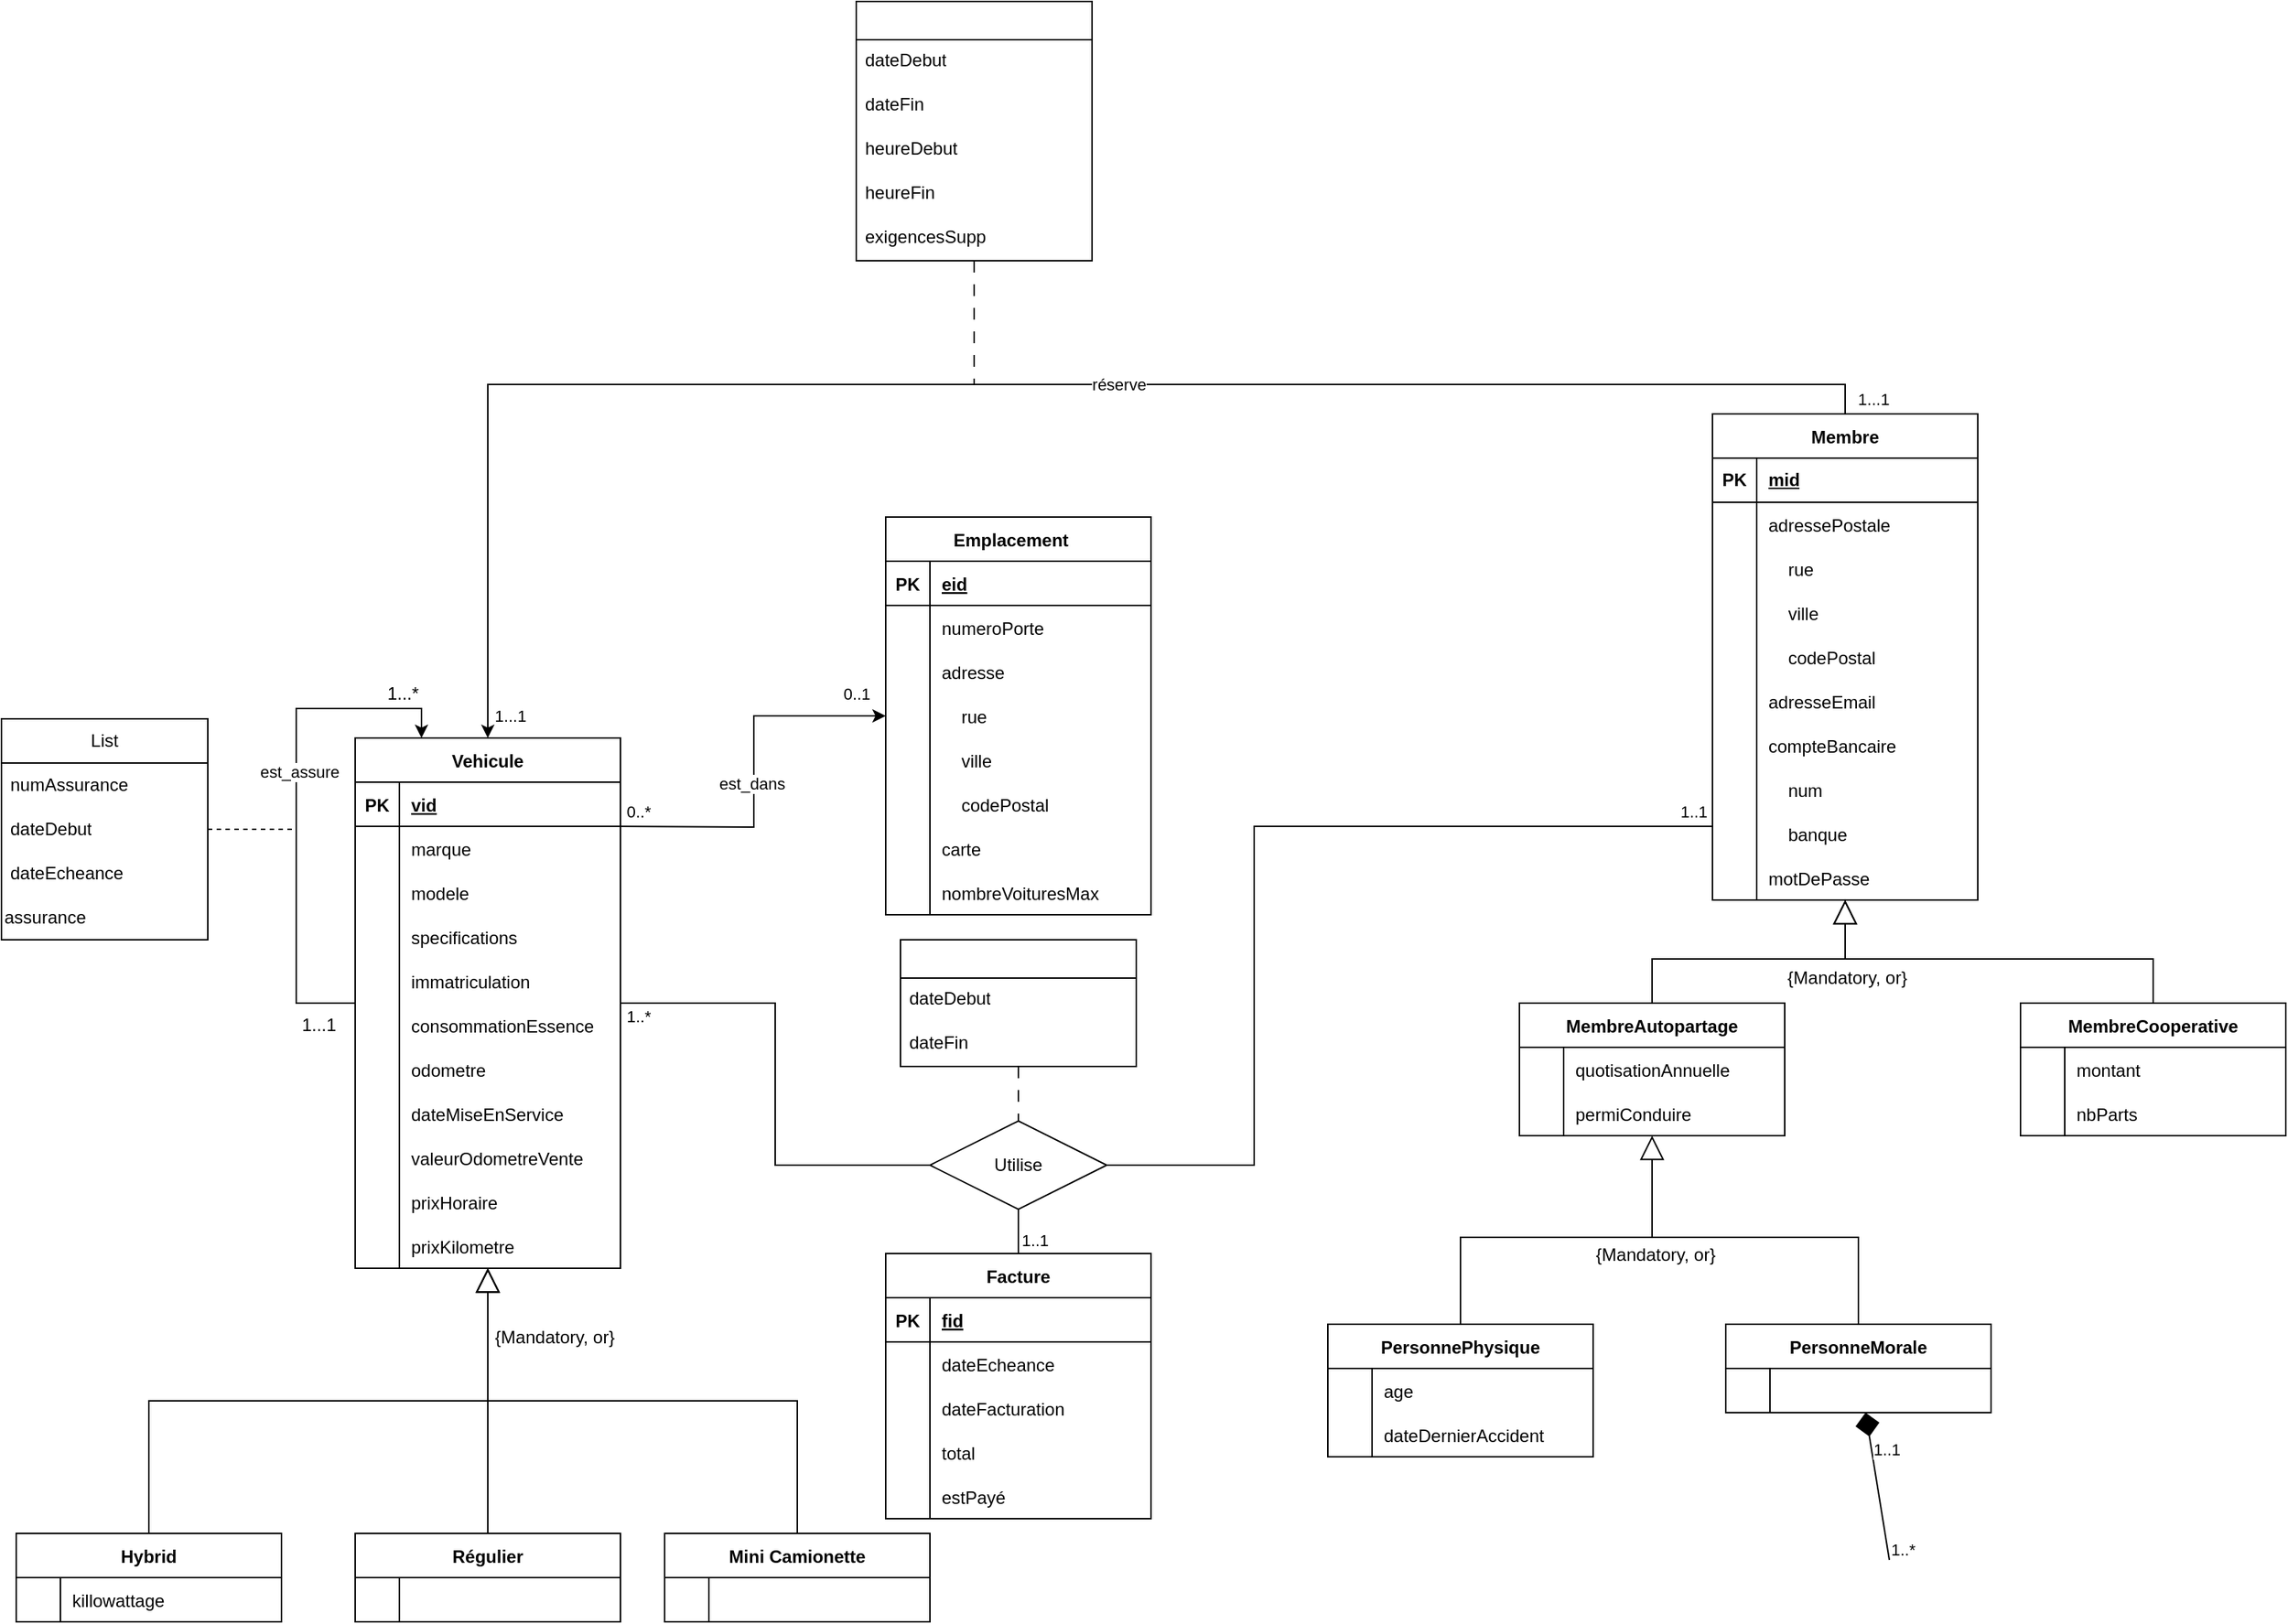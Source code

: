 <mxfile version="21.1.2" type="device">
  <diagram id="R2lEEEUBdFMjLlhIrx00" name="Page-1">
    <mxGraphModel dx="1377" dy="1896" grid="1" gridSize="10" guides="1" tooltips="1" connect="1" arrows="1" fold="1" page="1" pageScale="1" pageWidth="1700" pageHeight="1100" math="0" shadow="0" extFonts="Permanent Marker^https://fonts.googleapis.com/css?family=Permanent+Marker">
      <root>
        <mxCell id="0" />
        <mxCell id="1" parent="0" />
        <mxCell id="XuZyYmbxs9Y1adyLjpiC-1" value="Emplacement   " style="shape=table;startSize=30;container=1;collapsible=1;childLayout=tableLayout;fixedRows=1;rowLines=0;fontStyle=1;align=center;resizeLast=1;" parent="1" vertex="1">
          <mxGeometry x="630" y="-110" width="180" height="270" as="geometry" />
        </mxCell>
        <mxCell id="XuZyYmbxs9Y1adyLjpiC-2" value="" style="shape=tableRow;horizontal=0;startSize=0;swimlaneHead=0;swimlaneBody=0;fillColor=none;collapsible=0;dropTarget=0;points=[[0,0.5],[1,0.5]];portConstraint=eastwest;top=0;left=0;right=0;bottom=1;" parent="XuZyYmbxs9Y1adyLjpiC-1" vertex="1">
          <mxGeometry y="30" width="180" height="30" as="geometry" />
        </mxCell>
        <mxCell id="XuZyYmbxs9Y1adyLjpiC-3" value="PK" style="shape=partialRectangle;connectable=0;fillColor=none;top=0;left=0;bottom=0;right=0;fontStyle=1;overflow=hidden;" parent="XuZyYmbxs9Y1adyLjpiC-2" vertex="1">
          <mxGeometry width="30" height="30" as="geometry">
            <mxRectangle width="30" height="30" as="alternateBounds" />
          </mxGeometry>
        </mxCell>
        <mxCell id="XuZyYmbxs9Y1adyLjpiC-4" value="eid" style="shape=partialRectangle;connectable=0;fillColor=none;top=0;left=0;bottom=0;right=0;align=left;spacingLeft=6;fontStyle=5;overflow=hidden;" parent="XuZyYmbxs9Y1adyLjpiC-2" vertex="1">
          <mxGeometry x="30" width="150" height="30" as="geometry">
            <mxRectangle width="150" height="30" as="alternateBounds" />
          </mxGeometry>
        </mxCell>
        <mxCell id="XuZyYmbxs9Y1adyLjpiC-5" value="" style="shape=tableRow;horizontal=0;startSize=0;swimlaneHead=0;swimlaneBody=0;fillColor=none;collapsible=0;dropTarget=0;points=[[0,0.5],[1,0.5]];portConstraint=eastwest;top=0;left=0;right=0;bottom=0;" parent="XuZyYmbxs9Y1adyLjpiC-1" vertex="1">
          <mxGeometry y="60" width="180" height="30" as="geometry" />
        </mxCell>
        <mxCell id="XuZyYmbxs9Y1adyLjpiC-6" value="" style="shape=partialRectangle;connectable=0;fillColor=none;top=0;left=0;bottom=0;right=0;editable=1;overflow=hidden;" parent="XuZyYmbxs9Y1adyLjpiC-5" vertex="1">
          <mxGeometry width="30" height="30" as="geometry">
            <mxRectangle width="30" height="30" as="alternateBounds" />
          </mxGeometry>
        </mxCell>
        <mxCell id="XuZyYmbxs9Y1adyLjpiC-7" value="numeroPorte             " style="shape=partialRectangle;connectable=0;fillColor=none;top=0;left=0;bottom=0;right=0;align=left;spacingLeft=6;overflow=hidden;" parent="XuZyYmbxs9Y1adyLjpiC-5" vertex="1">
          <mxGeometry x="30" width="150" height="30" as="geometry">
            <mxRectangle width="150" height="30" as="alternateBounds" />
          </mxGeometry>
        </mxCell>
        <mxCell id="Q9sR7t68OZJiBbKl04h--161" value="" style="shape=tableRow;horizontal=0;startSize=0;swimlaneHead=0;swimlaneBody=0;fillColor=none;collapsible=0;dropTarget=0;points=[[0,0.5],[1,0.5]];portConstraint=eastwest;top=0;left=0;right=0;bottom=0;" parent="XuZyYmbxs9Y1adyLjpiC-1" vertex="1">
          <mxGeometry y="90" width="180" height="30" as="geometry" />
        </mxCell>
        <mxCell id="Q9sR7t68OZJiBbKl04h--162" value="" style="shape=partialRectangle;connectable=0;fillColor=none;top=0;left=0;bottom=0;right=0;editable=1;overflow=hidden;" parent="Q9sR7t68OZJiBbKl04h--161" vertex="1">
          <mxGeometry width="30" height="30" as="geometry">
            <mxRectangle width="30" height="30" as="alternateBounds" />
          </mxGeometry>
        </mxCell>
        <mxCell id="Q9sR7t68OZJiBbKl04h--163" value="adresse" style="shape=partialRectangle;connectable=0;fillColor=none;top=0;left=0;bottom=0;right=0;align=left;spacingLeft=6;overflow=hidden;" parent="Q9sR7t68OZJiBbKl04h--161" vertex="1">
          <mxGeometry x="30" width="150" height="30" as="geometry">
            <mxRectangle width="150" height="30" as="alternateBounds" />
          </mxGeometry>
        </mxCell>
        <mxCell id="XuZyYmbxs9Y1adyLjpiC-8" value="" style="shape=tableRow;horizontal=0;startSize=0;swimlaneHead=0;swimlaneBody=0;fillColor=none;collapsible=0;dropTarget=0;points=[[0,0.5],[1,0.5]];portConstraint=eastwest;top=0;left=0;right=0;bottom=0;" parent="XuZyYmbxs9Y1adyLjpiC-1" vertex="1">
          <mxGeometry y="120" width="180" height="30" as="geometry" />
        </mxCell>
        <mxCell id="XuZyYmbxs9Y1adyLjpiC-9" value="" style="shape=partialRectangle;connectable=0;fillColor=none;top=0;left=0;bottom=0;right=0;editable=1;overflow=hidden;" parent="XuZyYmbxs9Y1adyLjpiC-8" vertex="1">
          <mxGeometry width="30" height="30" as="geometry">
            <mxRectangle width="30" height="30" as="alternateBounds" />
          </mxGeometry>
        </mxCell>
        <mxCell id="XuZyYmbxs9Y1adyLjpiC-10" value="    rue" style="shape=partialRectangle;connectable=0;fillColor=none;top=0;left=0;bottom=0;right=0;align=left;spacingLeft=6;overflow=hidden;" parent="XuZyYmbxs9Y1adyLjpiC-8" vertex="1">
          <mxGeometry x="30" width="150" height="30" as="geometry">
            <mxRectangle width="150" height="30" as="alternateBounds" />
          </mxGeometry>
        </mxCell>
        <mxCell id="q5-dBohdEN14qNQ1fxw7-1" value="" style="shape=tableRow;horizontal=0;startSize=0;swimlaneHead=0;swimlaneBody=0;fillColor=none;collapsible=0;dropTarget=0;points=[[0,0.5],[1,0.5]];portConstraint=eastwest;top=0;left=0;right=0;bottom=0;" parent="XuZyYmbxs9Y1adyLjpiC-1" vertex="1">
          <mxGeometry y="150" width="180" height="30" as="geometry" />
        </mxCell>
        <mxCell id="q5-dBohdEN14qNQ1fxw7-2" value="" style="shape=partialRectangle;connectable=0;fillColor=none;top=0;left=0;bottom=0;right=0;editable=1;overflow=hidden;" parent="q5-dBohdEN14qNQ1fxw7-1" vertex="1">
          <mxGeometry width="30" height="30" as="geometry">
            <mxRectangle width="30" height="30" as="alternateBounds" />
          </mxGeometry>
        </mxCell>
        <mxCell id="q5-dBohdEN14qNQ1fxw7-3" value="    ville" style="shape=partialRectangle;connectable=0;fillColor=none;top=0;left=0;bottom=0;right=0;align=left;spacingLeft=6;overflow=hidden;" parent="q5-dBohdEN14qNQ1fxw7-1" vertex="1">
          <mxGeometry x="30" width="150" height="30" as="geometry">
            <mxRectangle width="150" height="30" as="alternateBounds" />
          </mxGeometry>
        </mxCell>
        <mxCell id="XuZyYmbxs9Y1adyLjpiC-11" value="" style="shape=tableRow;horizontal=0;startSize=0;swimlaneHead=0;swimlaneBody=0;fillColor=none;collapsible=0;dropTarget=0;points=[[0,0.5],[1,0.5]];portConstraint=eastwest;top=0;left=0;right=0;bottom=0;" parent="XuZyYmbxs9Y1adyLjpiC-1" vertex="1">
          <mxGeometry y="180" width="180" height="30" as="geometry" />
        </mxCell>
        <mxCell id="XuZyYmbxs9Y1adyLjpiC-12" value="" style="shape=partialRectangle;connectable=0;fillColor=none;top=0;left=0;bottom=0;right=0;editable=1;overflow=hidden;" parent="XuZyYmbxs9Y1adyLjpiC-11" vertex="1">
          <mxGeometry width="30" height="30" as="geometry">
            <mxRectangle width="30" height="30" as="alternateBounds" />
          </mxGeometry>
        </mxCell>
        <mxCell id="XuZyYmbxs9Y1adyLjpiC-13" value="    codePostal" style="shape=partialRectangle;connectable=0;fillColor=none;top=0;left=0;bottom=0;right=0;align=left;spacingLeft=6;overflow=hidden;" parent="XuZyYmbxs9Y1adyLjpiC-11" vertex="1">
          <mxGeometry x="30" width="150" height="30" as="geometry">
            <mxRectangle width="150" height="30" as="alternateBounds" />
          </mxGeometry>
        </mxCell>
        <mxCell id="q5-dBohdEN14qNQ1fxw7-7" value="" style="shape=tableRow;horizontal=0;startSize=0;swimlaneHead=0;swimlaneBody=0;fillColor=none;collapsible=0;dropTarget=0;points=[[0,0.5],[1,0.5]];portConstraint=eastwest;top=0;left=0;right=0;bottom=0;" parent="XuZyYmbxs9Y1adyLjpiC-1" vertex="1">
          <mxGeometry y="210" width="180" height="30" as="geometry" />
        </mxCell>
        <mxCell id="q5-dBohdEN14qNQ1fxw7-8" value="" style="shape=partialRectangle;connectable=0;fillColor=none;top=0;left=0;bottom=0;right=0;editable=1;overflow=hidden;" parent="q5-dBohdEN14qNQ1fxw7-7" vertex="1">
          <mxGeometry width="30" height="30" as="geometry">
            <mxRectangle width="30" height="30" as="alternateBounds" />
          </mxGeometry>
        </mxCell>
        <mxCell id="q5-dBohdEN14qNQ1fxw7-9" value="carte" style="shape=partialRectangle;connectable=0;fillColor=none;top=0;left=0;bottom=0;right=0;align=left;spacingLeft=6;overflow=hidden;" parent="q5-dBohdEN14qNQ1fxw7-7" vertex="1">
          <mxGeometry x="30" width="150" height="30" as="geometry">
            <mxRectangle width="150" height="30" as="alternateBounds" />
          </mxGeometry>
        </mxCell>
        <mxCell id="q5-dBohdEN14qNQ1fxw7-10" value="" style="shape=tableRow;horizontal=0;startSize=0;swimlaneHead=0;swimlaneBody=0;fillColor=none;collapsible=0;dropTarget=0;points=[[0,0.5],[1,0.5]];portConstraint=eastwest;top=0;left=0;right=0;bottom=0;" parent="XuZyYmbxs9Y1adyLjpiC-1" vertex="1">
          <mxGeometry y="240" width="180" height="30" as="geometry" />
        </mxCell>
        <mxCell id="q5-dBohdEN14qNQ1fxw7-11" value="" style="shape=partialRectangle;connectable=0;fillColor=none;top=0;left=0;bottom=0;right=0;editable=1;overflow=hidden;" parent="q5-dBohdEN14qNQ1fxw7-10" vertex="1">
          <mxGeometry width="30" height="30" as="geometry">
            <mxRectangle width="30" height="30" as="alternateBounds" />
          </mxGeometry>
        </mxCell>
        <mxCell id="q5-dBohdEN14qNQ1fxw7-12" value="nombreVoituresMax" style="shape=partialRectangle;connectable=0;fillColor=none;top=0;left=0;bottom=0;right=0;align=left;spacingLeft=6;overflow=hidden;" parent="q5-dBohdEN14qNQ1fxw7-10" vertex="1">
          <mxGeometry x="30" width="150" height="30" as="geometry">
            <mxRectangle width="150" height="30" as="alternateBounds" />
          </mxGeometry>
        </mxCell>
        <mxCell id="q5-dBohdEN14qNQ1fxw7-13" value="Vehicule" style="shape=table;startSize=30;container=1;collapsible=1;childLayout=tableLayout;fixedRows=1;rowLines=0;fontStyle=1;align=center;resizeLast=1;" parent="1" vertex="1">
          <mxGeometry x="270" y="40" width="180" height="360" as="geometry" />
        </mxCell>
        <mxCell id="q5-dBohdEN14qNQ1fxw7-14" value="" style="shape=tableRow;horizontal=0;startSize=0;swimlaneHead=0;swimlaneBody=0;fillColor=none;collapsible=0;dropTarget=0;points=[[0,0.5],[1,0.5]];portConstraint=eastwest;top=0;left=0;right=0;bottom=1;" parent="q5-dBohdEN14qNQ1fxw7-13" vertex="1">
          <mxGeometry y="30" width="180" height="30" as="geometry" />
        </mxCell>
        <mxCell id="q5-dBohdEN14qNQ1fxw7-15" value="PK" style="shape=partialRectangle;connectable=0;fillColor=none;top=0;left=0;bottom=0;right=0;fontStyle=1;overflow=hidden;" parent="q5-dBohdEN14qNQ1fxw7-14" vertex="1">
          <mxGeometry width="30" height="30" as="geometry">
            <mxRectangle width="30" height="30" as="alternateBounds" />
          </mxGeometry>
        </mxCell>
        <mxCell id="q5-dBohdEN14qNQ1fxw7-16" value="vid" style="shape=partialRectangle;connectable=0;fillColor=none;top=0;left=0;bottom=0;right=0;align=left;spacingLeft=6;fontStyle=5;overflow=hidden;" parent="q5-dBohdEN14qNQ1fxw7-14" vertex="1">
          <mxGeometry x="30" width="150" height="30" as="geometry">
            <mxRectangle width="150" height="30" as="alternateBounds" />
          </mxGeometry>
        </mxCell>
        <mxCell id="q5-dBohdEN14qNQ1fxw7-17" value="" style="shape=tableRow;horizontal=0;startSize=0;swimlaneHead=0;swimlaneBody=0;fillColor=none;collapsible=0;dropTarget=0;points=[[0,0.5],[1,0.5]];portConstraint=eastwest;top=0;left=0;right=0;bottom=0;" parent="q5-dBohdEN14qNQ1fxw7-13" vertex="1">
          <mxGeometry y="60" width="180" height="30" as="geometry" />
        </mxCell>
        <mxCell id="q5-dBohdEN14qNQ1fxw7-18" value="" style="shape=partialRectangle;connectable=0;fillColor=none;top=0;left=0;bottom=0;right=0;editable=1;overflow=hidden;" parent="q5-dBohdEN14qNQ1fxw7-17" vertex="1">
          <mxGeometry width="30" height="30" as="geometry">
            <mxRectangle width="30" height="30" as="alternateBounds" />
          </mxGeometry>
        </mxCell>
        <mxCell id="q5-dBohdEN14qNQ1fxw7-19" value="marque" style="shape=partialRectangle;connectable=0;fillColor=none;top=0;left=0;bottom=0;right=0;align=left;spacingLeft=6;overflow=hidden;" parent="q5-dBohdEN14qNQ1fxw7-17" vertex="1">
          <mxGeometry x="30" width="150" height="30" as="geometry">
            <mxRectangle width="150" height="30" as="alternateBounds" />
          </mxGeometry>
        </mxCell>
        <mxCell id="q5-dBohdEN14qNQ1fxw7-20" value="" style="shape=tableRow;horizontal=0;startSize=0;swimlaneHead=0;swimlaneBody=0;fillColor=none;collapsible=0;dropTarget=0;points=[[0,0.5],[1,0.5]];portConstraint=eastwest;top=0;left=0;right=0;bottom=0;" parent="q5-dBohdEN14qNQ1fxw7-13" vertex="1">
          <mxGeometry y="90" width="180" height="30" as="geometry" />
        </mxCell>
        <mxCell id="q5-dBohdEN14qNQ1fxw7-21" value="" style="shape=partialRectangle;connectable=0;fillColor=none;top=0;left=0;bottom=0;right=0;editable=1;overflow=hidden;" parent="q5-dBohdEN14qNQ1fxw7-20" vertex="1">
          <mxGeometry width="30" height="30" as="geometry">
            <mxRectangle width="30" height="30" as="alternateBounds" />
          </mxGeometry>
        </mxCell>
        <mxCell id="q5-dBohdEN14qNQ1fxw7-22" value="modele" style="shape=partialRectangle;connectable=0;fillColor=none;top=0;left=0;bottom=0;right=0;align=left;spacingLeft=6;overflow=hidden;" parent="q5-dBohdEN14qNQ1fxw7-20" vertex="1">
          <mxGeometry x="30" width="150" height="30" as="geometry">
            <mxRectangle width="150" height="30" as="alternateBounds" />
          </mxGeometry>
        </mxCell>
        <mxCell id="q5-dBohdEN14qNQ1fxw7-23" value="" style="shape=tableRow;horizontal=0;startSize=0;swimlaneHead=0;swimlaneBody=0;fillColor=none;collapsible=0;dropTarget=0;points=[[0,0.5],[1,0.5]];portConstraint=eastwest;top=0;left=0;right=0;bottom=0;" parent="q5-dBohdEN14qNQ1fxw7-13" vertex="1">
          <mxGeometry y="120" width="180" height="30" as="geometry" />
        </mxCell>
        <mxCell id="q5-dBohdEN14qNQ1fxw7-24" value="" style="shape=partialRectangle;connectable=0;fillColor=none;top=0;left=0;bottom=0;right=0;editable=1;overflow=hidden;" parent="q5-dBohdEN14qNQ1fxw7-23" vertex="1">
          <mxGeometry width="30" height="30" as="geometry">
            <mxRectangle width="30" height="30" as="alternateBounds" />
          </mxGeometry>
        </mxCell>
        <mxCell id="q5-dBohdEN14qNQ1fxw7-25" value="specifications" style="shape=partialRectangle;connectable=0;fillColor=none;top=0;left=0;bottom=0;right=0;align=left;spacingLeft=6;overflow=hidden;" parent="q5-dBohdEN14qNQ1fxw7-23" vertex="1">
          <mxGeometry x="30" width="150" height="30" as="geometry">
            <mxRectangle width="150" height="30" as="alternateBounds" />
          </mxGeometry>
        </mxCell>
        <mxCell id="q5-dBohdEN14qNQ1fxw7-29" value="" style="shape=tableRow;horizontal=0;startSize=0;swimlaneHead=0;swimlaneBody=0;fillColor=none;collapsible=0;dropTarget=0;points=[[0,0.5],[1,0.5]];portConstraint=eastwest;top=0;left=0;right=0;bottom=0;" parent="q5-dBohdEN14qNQ1fxw7-13" vertex="1">
          <mxGeometry y="150" width="180" height="30" as="geometry" />
        </mxCell>
        <mxCell id="q5-dBohdEN14qNQ1fxw7-30" value="" style="shape=partialRectangle;connectable=0;fillColor=none;top=0;left=0;bottom=0;right=0;editable=1;overflow=hidden;" parent="q5-dBohdEN14qNQ1fxw7-29" vertex="1">
          <mxGeometry width="30" height="30" as="geometry">
            <mxRectangle width="30" height="30" as="alternateBounds" />
          </mxGeometry>
        </mxCell>
        <mxCell id="q5-dBohdEN14qNQ1fxw7-31" value="immatriculation" style="shape=partialRectangle;connectable=0;fillColor=none;top=0;left=0;bottom=0;right=0;align=left;spacingLeft=6;overflow=hidden;" parent="q5-dBohdEN14qNQ1fxw7-29" vertex="1">
          <mxGeometry x="30" width="150" height="30" as="geometry">
            <mxRectangle width="150" height="30" as="alternateBounds" />
          </mxGeometry>
        </mxCell>
        <mxCell id="q5-dBohdEN14qNQ1fxw7-32" value="" style="shape=tableRow;horizontal=0;startSize=0;swimlaneHead=0;swimlaneBody=0;fillColor=none;collapsible=0;dropTarget=0;points=[[0,0.5],[1,0.5]];portConstraint=eastwest;top=0;left=0;right=0;bottom=0;" parent="q5-dBohdEN14qNQ1fxw7-13" vertex="1">
          <mxGeometry y="180" width="180" height="30" as="geometry" />
        </mxCell>
        <mxCell id="q5-dBohdEN14qNQ1fxw7-33" value="" style="shape=partialRectangle;connectable=0;fillColor=none;top=0;left=0;bottom=0;right=0;editable=1;overflow=hidden;" parent="q5-dBohdEN14qNQ1fxw7-32" vertex="1">
          <mxGeometry width="30" height="30" as="geometry">
            <mxRectangle width="30" height="30" as="alternateBounds" />
          </mxGeometry>
        </mxCell>
        <mxCell id="q5-dBohdEN14qNQ1fxw7-34" value="consommationEssence" style="shape=partialRectangle;connectable=0;fillColor=none;top=0;left=0;bottom=0;right=0;align=left;spacingLeft=6;overflow=hidden;" parent="q5-dBohdEN14qNQ1fxw7-32" vertex="1">
          <mxGeometry x="30" width="150" height="30" as="geometry">
            <mxRectangle width="150" height="30" as="alternateBounds" />
          </mxGeometry>
        </mxCell>
        <mxCell id="Q9sR7t68OZJiBbKl04h--151" value="" style="shape=tableRow;horizontal=0;startSize=0;swimlaneHead=0;swimlaneBody=0;fillColor=none;collapsible=0;dropTarget=0;points=[[0,0.5],[1,0.5]];portConstraint=eastwest;top=0;left=0;right=0;bottom=0;" parent="q5-dBohdEN14qNQ1fxw7-13" vertex="1">
          <mxGeometry y="210" width="180" height="30" as="geometry" />
        </mxCell>
        <mxCell id="Q9sR7t68OZJiBbKl04h--152" value="" style="shape=partialRectangle;connectable=0;fillColor=none;top=0;left=0;bottom=0;right=0;editable=1;overflow=hidden;" parent="Q9sR7t68OZJiBbKl04h--151" vertex="1">
          <mxGeometry width="30" height="30" as="geometry">
            <mxRectangle width="30" height="30" as="alternateBounds" />
          </mxGeometry>
        </mxCell>
        <mxCell id="Q9sR7t68OZJiBbKl04h--153" value="odometre" style="shape=partialRectangle;connectable=0;fillColor=none;top=0;left=0;bottom=0;right=0;align=left;spacingLeft=6;overflow=hidden;" parent="Q9sR7t68OZJiBbKl04h--151" vertex="1">
          <mxGeometry x="30" width="150" height="30" as="geometry">
            <mxRectangle width="150" height="30" as="alternateBounds" />
          </mxGeometry>
        </mxCell>
        <mxCell id="Q9sR7t68OZJiBbKl04h--154" value="" style="shape=tableRow;horizontal=0;startSize=0;swimlaneHead=0;swimlaneBody=0;fillColor=none;collapsible=0;dropTarget=0;points=[[0,0.5],[1,0.5]];portConstraint=eastwest;top=0;left=0;right=0;bottom=0;" parent="q5-dBohdEN14qNQ1fxw7-13" vertex="1">
          <mxGeometry y="240" width="180" height="30" as="geometry" />
        </mxCell>
        <mxCell id="Q9sR7t68OZJiBbKl04h--155" value="" style="shape=partialRectangle;connectable=0;fillColor=none;top=0;left=0;bottom=0;right=0;editable=1;overflow=hidden;" parent="Q9sR7t68OZJiBbKl04h--154" vertex="1">
          <mxGeometry width="30" height="30" as="geometry">
            <mxRectangle width="30" height="30" as="alternateBounds" />
          </mxGeometry>
        </mxCell>
        <mxCell id="Q9sR7t68OZJiBbKl04h--156" value="dateMiseEnService" style="shape=partialRectangle;connectable=0;fillColor=none;top=0;left=0;bottom=0;right=0;align=left;spacingLeft=6;overflow=hidden;" parent="Q9sR7t68OZJiBbKl04h--154" vertex="1">
          <mxGeometry x="30" width="150" height="30" as="geometry">
            <mxRectangle width="150" height="30" as="alternateBounds" />
          </mxGeometry>
        </mxCell>
        <mxCell id="Q9sR7t68OZJiBbKl04h--157" value="" style="shape=tableRow;horizontal=0;startSize=0;swimlaneHead=0;swimlaneBody=0;fillColor=none;collapsible=0;dropTarget=0;points=[[0,0.5],[1,0.5]];portConstraint=eastwest;top=0;left=0;right=0;bottom=0;" parent="q5-dBohdEN14qNQ1fxw7-13" vertex="1">
          <mxGeometry y="270" width="180" height="30" as="geometry" />
        </mxCell>
        <mxCell id="Q9sR7t68OZJiBbKl04h--158" value="" style="shape=partialRectangle;connectable=0;fillColor=none;top=0;left=0;bottom=0;right=0;editable=1;overflow=hidden;" parent="Q9sR7t68OZJiBbKl04h--157" vertex="1">
          <mxGeometry width="30" height="30" as="geometry">
            <mxRectangle width="30" height="30" as="alternateBounds" />
          </mxGeometry>
        </mxCell>
        <mxCell id="Q9sR7t68OZJiBbKl04h--159" value="valeurOdometreVente" style="shape=partialRectangle;connectable=0;fillColor=none;top=0;left=0;bottom=0;right=0;align=left;spacingLeft=6;overflow=hidden;" parent="Q9sR7t68OZJiBbKl04h--157" vertex="1">
          <mxGeometry x="30" width="150" height="30" as="geometry">
            <mxRectangle width="150" height="30" as="alternateBounds" />
          </mxGeometry>
        </mxCell>
        <mxCell id="Q9sR7t68OZJiBbKl04h--383" value="" style="shape=tableRow;horizontal=0;startSize=0;swimlaneHead=0;swimlaneBody=0;fillColor=none;collapsible=0;dropTarget=0;points=[[0,0.5],[1,0.5]];portConstraint=eastwest;top=0;left=0;right=0;bottom=0;" parent="q5-dBohdEN14qNQ1fxw7-13" vertex="1">
          <mxGeometry y="300" width="180" height="30" as="geometry" />
        </mxCell>
        <mxCell id="Q9sR7t68OZJiBbKl04h--384" value="" style="shape=partialRectangle;connectable=0;fillColor=none;top=0;left=0;bottom=0;right=0;editable=1;overflow=hidden;" parent="Q9sR7t68OZJiBbKl04h--383" vertex="1">
          <mxGeometry width="30" height="30" as="geometry">
            <mxRectangle width="30" height="30" as="alternateBounds" />
          </mxGeometry>
        </mxCell>
        <mxCell id="Q9sR7t68OZJiBbKl04h--385" value="prixHoraire" style="shape=partialRectangle;connectable=0;fillColor=none;top=0;left=0;bottom=0;right=0;align=left;spacingLeft=6;overflow=hidden;" parent="Q9sR7t68OZJiBbKl04h--383" vertex="1">
          <mxGeometry x="30" width="150" height="30" as="geometry">
            <mxRectangle width="150" height="30" as="alternateBounds" />
          </mxGeometry>
        </mxCell>
        <mxCell id="Q9sR7t68OZJiBbKl04h--386" value="" style="shape=tableRow;horizontal=0;startSize=0;swimlaneHead=0;swimlaneBody=0;fillColor=none;collapsible=0;dropTarget=0;points=[[0,0.5],[1,0.5]];portConstraint=eastwest;top=0;left=0;right=0;bottom=0;" parent="q5-dBohdEN14qNQ1fxw7-13" vertex="1">
          <mxGeometry y="330" width="180" height="30" as="geometry" />
        </mxCell>
        <mxCell id="Q9sR7t68OZJiBbKl04h--387" value="" style="shape=partialRectangle;connectable=0;fillColor=none;top=0;left=0;bottom=0;right=0;editable=1;overflow=hidden;" parent="Q9sR7t68OZJiBbKl04h--386" vertex="1">
          <mxGeometry width="30" height="30" as="geometry">
            <mxRectangle width="30" height="30" as="alternateBounds" />
          </mxGeometry>
        </mxCell>
        <mxCell id="Q9sR7t68OZJiBbKl04h--388" value="prixKilometre" style="shape=partialRectangle;connectable=0;fillColor=none;top=0;left=0;bottom=0;right=0;align=left;spacingLeft=6;overflow=hidden;" parent="Q9sR7t68OZJiBbKl04h--386" vertex="1">
          <mxGeometry x="30" width="150" height="30" as="geometry">
            <mxRectangle width="150" height="30" as="alternateBounds" />
          </mxGeometry>
        </mxCell>
        <mxCell id="Q9sR7t68OZJiBbKl04h--238" style="edgeStyle=orthogonalEdgeStyle;rounded=0;orthogonalLoop=1;jettySize=auto;html=1;exitX=0.5;exitY=0;exitDx=0;exitDy=0;endArrow=block;endFill=0;endSize=14;" parent="1" source="q5-dBohdEN14qNQ1fxw7-69" target="Q9sR7t68OZJiBbKl04h--302" edge="1">
          <mxGeometry relative="1" as="geometry">
            <mxPoint x="1160" y="290" as="targetPoint" />
          </mxGeometry>
        </mxCell>
        <mxCell id="Q9sR7t68OZJiBbKl04h--337" style="rounded=0;orthogonalLoop=1;jettySize=auto;html=1;entryX=0;entryY=0;entryDx=0;entryDy=0;endArrow=none;endFill=0;startArrow=diamond;startFill=1;targetPerimeterSpacing=7;startSize=14;" parent="1" source="q5-dBohdEN14qNQ1fxw7-69" target="Q9sR7t68OZJiBbKl04h--167" edge="1">
          <mxGeometry relative="1" as="geometry" />
        </mxCell>
        <mxCell id="WCdNrbNEOQ_iTatrdTgo-15" value="1..1" style="edgeLabel;html=1;align=center;verticalAlign=middle;resizable=0;points=[];" vertex="1" connectable="0" parent="Q9sR7t68OZJiBbKl04h--337">
          <mxGeometry x="0.84" y="-1" relative="1" as="geometry">
            <mxPoint x="-15" as="offset" />
          </mxGeometry>
        </mxCell>
        <mxCell id="WCdNrbNEOQ_iTatrdTgo-16" value="1..1" style="edgeLabel;html=1;align=center;verticalAlign=middle;resizable=0;points=[];" vertex="1" connectable="0" parent="Q9sR7t68OZJiBbKl04h--337">
          <mxGeometry x="-0.497" y="-2" relative="1" as="geometry">
            <mxPoint x="-13" y="-2" as="offset" />
          </mxGeometry>
        </mxCell>
        <mxCell id="q5-dBohdEN14qNQ1fxw7-69" value="PersonnePhysique" style="shape=table;startSize=30;container=1;collapsible=1;childLayout=tableLayout;fixedRows=1;rowLines=0;fontStyle=1;align=center;resizeLast=1;" parent="1" vertex="1">
          <mxGeometry x="930" y="438" width="180" height="90" as="geometry" />
        </mxCell>
        <mxCell id="Q9sR7t68OZJiBbKl04h--171" value="" style="shape=tableRow;horizontal=0;startSize=0;swimlaneHead=0;swimlaneBody=0;fillColor=none;collapsible=0;dropTarget=0;points=[[0,0.5],[1,0.5]];portConstraint=eastwest;top=0;left=0;right=0;bottom=0;" parent="q5-dBohdEN14qNQ1fxw7-69" vertex="1">
          <mxGeometry y="30" width="180" height="30" as="geometry" />
        </mxCell>
        <mxCell id="Q9sR7t68OZJiBbKl04h--172" value="" style="shape=partialRectangle;connectable=0;fillColor=none;top=0;left=0;bottom=0;right=0;editable=1;overflow=hidden;" parent="Q9sR7t68OZJiBbKl04h--171" vertex="1">
          <mxGeometry width="30" height="30" as="geometry">
            <mxRectangle width="30" height="30" as="alternateBounds" />
          </mxGeometry>
        </mxCell>
        <mxCell id="Q9sR7t68OZJiBbKl04h--173" value="age" style="shape=partialRectangle;connectable=0;fillColor=none;top=0;left=0;bottom=0;right=0;align=left;spacingLeft=6;overflow=hidden;" parent="Q9sR7t68OZJiBbKl04h--171" vertex="1">
          <mxGeometry x="30" width="150" height="30" as="geometry">
            <mxRectangle width="150" height="30" as="alternateBounds" />
          </mxGeometry>
        </mxCell>
        <mxCell id="Q9sR7t68OZJiBbKl04h--174" value="" style="shape=tableRow;horizontal=0;startSize=0;swimlaneHead=0;swimlaneBody=0;fillColor=none;collapsible=0;dropTarget=0;points=[[0,0.5],[1,0.5]];portConstraint=eastwest;top=0;left=0;right=0;bottom=0;" parent="q5-dBohdEN14qNQ1fxw7-69" vertex="1">
          <mxGeometry y="60" width="180" height="30" as="geometry" />
        </mxCell>
        <mxCell id="Q9sR7t68OZJiBbKl04h--175" value="" style="shape=partialRectangle;connectable=0;fillColor=none;top=0;left=0;bottom=0;right=0;editable=1;overflow=hidden;" parent="Q9sR7t68OZJiBbKl04h--174" vertex="1">
          <mxGeometry width="30" height="30" as="geometry">
            <mxRectangle width="30" height="30" as="alternateBounds" />
          </mxGeometry>
        </mxCell>
        <mxCell id="Q9sR7t68OZJiBbKl04h--176" value="dateDernierAccident" style="shape=partialRectangle;connectable=0;fillColor=none;top=0;left=0;bottom=0;right=0;align=left;spacingLeft=6;overflow=hidden;" parent="Q9sR7t68OZJiBbKl04h--174" vertex="1">
          <mxGeometry x="30" width="150" height="30" as="geometry">
            <mxRectangle width="150" height="30" as="alternateBounds" />
          </mxGeometry>
        </mxCell>
        <mxCell id="Q9sR7t68OZJiBbKl04h--263" style="edgeStyle=orthogonalEdgeStyle;rounded=0;orthogonalLoop=1;jettySize=auto;html=1;exitX=0.5;exitY=0;exitDx=0;exitDy=0;endArrow=none;endFill=0;" parent="1" edge="1">
          <mxGeometry relative="1" as="geometry">
            <mxPoint x="1290" y="439" as="sourcePoint" />
            <mxPoint x="1150" y="375" as="targetPoint" />
            <Array as="points">
              <mxPoint x="1290" y="379" />
              <mxPoint x="1150" y="379" />
            </Array>
          </mxGeometry>
        </mxCell>
        <mxCell id="q5-dBohdEN14qNQ1fxw7-103" value="PersonneMorale" style="shape=table;startSize=30;container=1;collapsible=1;childLayout=tableLayout;fixedRows=1;rowLines=0;fontStyle=1;align=center;resizeLast=1;" parent="1" vertex="1">
          <mxGeometry x="1200" y="438" width="180" height="60" as="geometry" />
        </mxCell>
        <mxCell id="q5-dBohdEN14qNQ1fxw7-125" value="" style="shape=tableRow;horizontal=0;startSize=0;swimlaneHead=0;swimlaneBody=0;fillColor=none;collapsible=0;dropTarget=0;points=[[0,0.5],[1,0.5]];portConstraint=eastwest;top=0;left=0;right=0;bottom=0;" parent="q5-dBohdEN14qNQ1fxw7-103" vertex="1">
          <mxGeometry y="30" width="180" height="30" as="geometry" />
        </mxCell>
        <mxCell id="q5-dBohdEN14qNQ1fxw7-126" value="" style="shape=partialRectangle;connectable=0;fillColor=none;top=0;left=0;bottom=0;right=0;editable=1;overflow=hidden;" parent="q5-dBohdEN14qNQ1fxw7-125" vertex="1">
          <mxGeometry width="30" height="30" as="geometry">
            <mxRectangle width="30" height="30" as="alternateBounds" />
          </mxGeometry>
        </mxCell>
        <mxCell id="q5-dBohdEN14qNQ1fxw7-127" value="" style="shape=partialRectangle;connectable=0;fillColor=none;top=0;left=0;bottom=0;right=0;align=left;spacingLeft=6;overflow=hidden;" parent="q5-dBohdEN14qNQ1fxw7-125" vertex="1">
          <mxGeometry x="30" width="150" height="30" as="geometry">
            <mxRectangle width="150" height="30" as="alternateBounds" />
          </mxGeometry>
        </mxCell>
        <mxCell id="Q9sR7t68OZJiBbKl04h--336" style="edgeStyle=orthogonalEdgeStyle;rounded=0;orthogonalLoop=1;jettySize=auto;html=1;exitX=0.5;exitY=0;exitDx=0;exitDy=0;endArrow=block;endFill=0;endSize=14;" parent="1" source="q5-dBohdEN14qNQ1fxw7-153" target="Q9sR7t68OZJiBbKl04h--271" edge="1">
          <mxGeometry relative="1" as="geometry" />
        </mxCell>
        <mxCell id="q5-dBohdEN14qNQ1fxw7-153" value="MembreCooperative" style="shape=table;startSize=30;container=1;collapsible=1;childLayout=tableLayout;fixedRows=1;rowLines=0;fontStyle=1;align=center;resizeLast=1;" parent="1" vertex="1">
          <mxGeometry x="1400" y="220" width="180" height="90" as="geometry" />
        </mxCell>
        <mxCell id="q5-dBohdEN14qNQ1fxw7-157" value="" style="shape=tableRow;horizontal=0;startSize=0;swimlaneHead=0;swimlaneBody=0;fillColor=none;collapsible=0;dropTarget=0;points=[[0,0.5],[1,0.5]];portConstraint=eastwest;top=0;left=0;right=0;bottom=0;" parent="q5-dBohdEN14qNQ1fxw7-153" vertex="1">
          <mxGeometry y="30" width="180" height="30" as="geometry" />
        </mxCell>
        <mxCell id="q5-dBohdEN14qNQ1fxw7-158" value="" style="shape=partialRectangle;connectable=0;fillColor=none;top=0;left=0;bottom=0;right=0;editable=1;overflow=hidden;" parent="q5-dBohdEN14qNQ1fxw7-157" vertex="1">
          <mxGeometry width="30" height="30" as="geometry">
            <mxRectangle width="30" height="30" as="alternateBounds" />
          </mxGeometry>
        </mxCell>
        <mxCell id="q5-dBohdEN14qNQ1fxw7-159" value="montant" style="shape=partialRectangle;connectable=0;fillColor=none;top=0;left=0;bottom=0;right=0;align=left;spacingLeft=6;overflow=hidden;" parent="q5-dBohdEN14qNQ1fxw7-157" vertex="1">
          <mxGeometry x="30" width="150" height="30" as="geometry">
            <mxRectangle width="150" height="30" as="alternateBounds" />
          </mxGeometry>
        </mxCell>
        <mxCell id="q5-dBohdEN14qNQ1fxw7-160" value="" style="shape=tableRow;horizontal=0;startSize=0;swimlaneHead=0;swimlaneBody=0;fillColor=none;collapsible=0;dropTarget=0;points=[[0,0.5],[1,0.5]];portConstraint=eastwest;top=0;left=0;right=0;bottom=0;" parent="q5-dBohdEN14qNQ1fxw7-153" vertex="1">
          <mxGeometry y="60" width="180" height="30" as="geometry" />
        </mxCell>
        <mxCell id="q5-dBohdEN14qNQ1fxw7-161" value="" style="shape=partialRectangle;connectable=0;fillColor=none;top=0;left=0;bottom=0;right=0;editable=1;overflow=hidden;" parent="q5-dBohdEN14qNQ1fxw7-160" vertex="1">
          <mxGeometry width="30" height="30" as="geometry">
            <mxRectangle width="30" height="30" as="alternateBounds" />
          </mxGeometry>
        </mxCell>
        <mxCell id="q5-dBohdEN14qNQ1fxw7-162" value="nbParts" style="shape=partialRectangle;connectable=0;fillColor=none;top=0;left=0;bottom=0;right=0;align=left;spacingLeft=6;overflow=hidden;" parent="q5-dBohdEN14qNQ1fxw7-160" vertex="1">
          <mxGeometry x="30" width="150" height="30" as="geometry">
            <mxRectangle width="150" height="30" as="alternateBounds" />
          </mxGeometry>
        </mxCell>
        <mxCell id="Q9sR7t68OZJiBbKl04h--390" style="edgeStyle=orthogonalEdgeStyle;rounded=0;orthogonalLoop=1;jettySize=auto;html=1;endArrow=block;endFill=0;endSize=14;" parent="1" source="Q9sR7t68OZJiBbKl04h--1" target="q5-dBohdEN14qNQ1fxw7-13" edge="1">
          <mxGeometry relative="1" as="geometry">
            <Array as="points">
              <mxPoint x="570" y="490" />
              <mxPoint x="360" y="490" />
            </Array>
          </mxGeometry>
        </mxCell>
        <mxCell id="Q9sR7t68OZJiBbKl04h--1" value="Mini Camionette" style="shape=table;startSize=30;container=1;collapsible=1;childLayout=tableLayout;fixedRows=1;rowLines=0;fontStyle=1;align=center;resizeLast=1;" parent="1" vertex="1">
          <mxGeometry x="480" y="580" width="180" height="60" as="geometry" />
        </mxCell>
        <mxCell id="Q9sR7t68OZJiBbKl04h--2" value="" style="shape=tableRow;horizontal=0;startSize=0;swimlaneHead=0;swimlaneBody=0;fillColor=none;collapsible=0;dropTarget=0;points=[[0,0.5],[1,0.5]];portConstraint=eastwest;top=0;left=0;right=0;bottom=0;" parent="Q9sR7t68OZJiBbKl04h--1" vertex="1">
          <mxGeometry y="30" width="180" height="30" as="geometry" />
        </mxCell>
        <mxCell id="Q9sR7t68OZJiBbKl04h--3" value="" style="shape=partialRectangle;connectable=0;fillColor=none;top=0;left=0;bottom=0;right=0;editable=1;overflow=hidden;" parent="Q9sR7t68OZJiBbKl04h--2" vertex="1">
          <mxGeometry width="30" height="30" as="geometry">
            <mxRectangle width="30" height="30" as="alternateBounds" />
          </mxGeometry>
        </mxCell>
        <mxCell id="Q9sR7t68OZJiBbKl04h--4" value="" style="shape=partialRectangle;connectable=0;fillColor=none;top=0;left=0;bottom=0;right=0;align=left;spacingLeft=6;overflow=hidden;" parent="Q9sR7t68OZJiBbKl04h--2" vertex="1">
          <mxGeometry x="30" width="150" height="30" as="geometry">
            <mxRectangle width="150" height="30" as="alternateBounds" />
          </mxGeometry>
        </mxCell>
        <mxCell id="Q9sR7t68OZJiBbKl04h--95" style="edgeStyle=orthogonalEdgeStyle;rounded=0;orthogonalLoop=1;jettySize=auto;html=1;exitX=0.5;exitY=0;exitDx=0;exitDy=0;" parent="1" source="Q9sR7t68OZJiBbKl04h--8" edge="1">
          <mxGeometry relative="1" as="geometry">
            <mxPoint x="360" y="595" as="targetPoint" />
          </mxGeometry>
        </mxCell>
        <mxCell id="Q9sR7t68OZJiBbKl04h--103" style="edgeStyle=orthogonalEdgeStyle;rounded=0;orthogonalLoop=1;jettySize=auto;html=1;exitX=0.75;exitY=0;exitDx=0;exitDy=0;" parent="1" source="Q9sR7t68OZJiBbKl04h--8" edge="1">
          <mxGeometry relative="1" as="geometry">
            <mxPoint x="395" y="595" as="targetPoint" />
          </mxGeometry>
        </mxCell>
        <mxCell id="Q9sR7t68OZJiBbKl04h--389" style="edgeStyle=orthogonalEdgeStyle;rounded=0;orthogonalLoop=1;jettySize=auto;html=1;exitX=0.5;exitY=0;exitDx=0;exitDy=0;endArrow=block;endFill=0;endSize=14;" parent="1" source="Q9sR7t68OZJiBbKl04h--8" target="q5-dBohdEN14qNQ1fxw7-13" edge="1">
          <mxGeometry relative="1" as="geometry" />
        </mxCell>
        <mxCell id="Q9sR7t68OZJiBbKl04h--8" value="Régulier" style="shape=table;startSize=30;container=1;collapsible=1;childLayout=tableLayout;fixedRows=1;rowLines=0;fontStyle=1;align=center;resizeLast=1;" parent="1" vertex="1">
          <mxGeometry x="270" y="580" width="180" height="60" as="geometry" />
        </mxCell>
        <mxCell id="Q9sR7t68OZJiBbKl04h--9" value="" style="shape=tableRow;horizontal=0;startSize=0;swimlaneHead=0;swimlaneBody=0;fillColor=none;collapsible=0;dropTarget=0;points=[[0,0.5],[1,0.5]];portConstraint=eastwest;top=0;left=0;right=0;bottom=0;" parent="Q9sR7t68OZJiBbKl04h--8" vertex="1">
          <mxGeometry y="30" width="180" height="30" as="geometry" />
        </mxCell>
        <mxCell id="Q9sR7t68OZJiBbKl04h--10" value="" style="shape=partialRectangle;connectable=0;fillColor=none;top=0;left=0;bottom=0;right=0;editable=1;overflow=hidden;" parent="Q9sR7t68OZJiBbKl04h--9" vertex="1">
          <mxGeometry width="30" height="30" as="geometry">
            <mxRectangle width="30" height="30" as="alternateBounds" />
          </mxGeometry>
        </mxCell>
        <mxCell id="Q9sR7t68OZJiBbKl04h--11" value="" style="shape=partialRectangle;connectable=0;fillColor=none;top=0;left=0;bottom=0;right=0;align=left;spacingLeft=6;overflow=hidden;" parent="Q9sR7t68OZJiBbKl04h--9" vertex="1">
          <mxGeometry x="30" width="150" height="30" as="geometry">
            <mxRectangle width="150" height="30" as="alternateBounds" />
          </mxGeometry>
        </mxCell>
        <mxCell id="Q9sR7t68OZJiBbKl04h--391" style="edgeStyle=orthogonalEdgeStyle;rounded=0;orthogonalLoop=1;jettySize=auto;html=1;exitX=0.5;exitY=0;exitDx=0;exitDy=0;endArrow=block;endFill=0;endSize=14;" parent="1" source="Q9sR7t68OZJiBbKl04h--15" target="q5-dBohdEN14qNQ1fxw7-13" edge="1">
          <mxGeometry relative="1" as="geometry">
            <Array as="points">
              <mxPoint x="130" y="490" />
              <mxPoint x="360" y="490" />
            </Array>
          </mxGeometry>
        </mxCell>
        <mxCell id="Q9sR7t68OZJiBbKl04h--15" value="Hybrid" style="shape=table;startSize=30;container=1;collapsible=1;childLayout=tableLayout;fixedRows=1;rowLines=0;fontStyle=1;align=center;resizeLast=1;" parent="1" vertex="1">
          <mxGeometry x="40" y="580" width="180" height="60" as="geometry" />
        </mxCell>
        <mxCell id="Q9sR7t68OZJiBbKl04h--16" value="" style="shape=tableRow;horizontal=0;startSize=0;swimlaneHead=0;swimlaneBody=0;fillColor=none;collapsible=0;dropTarget=0;points=[[0,0.5],[1,0.5]];portConstraint=eastwest;top=0;left=0;right=0;bottom=0;" parent="Q9sR7t68OZJiBbKl04h--15" vertex="1">
          <mxGeometry y="30" width="180" height="30" as="geometry" />
        </mxCell>
        <mxCell id="Q9sR7t68OZJiBbKl04h--17" value="" style="shape=partialRectangle;connectable=0;fillColor=none;top=0;left=0;bottom=0;right=0;editable=1;overflow=hidden;" parent="Q9sR7t68OZJiBbKl04h--16" vertex="1">
          <mxGeometry width="30" height="30" as="geometry">
            <mxRectangle width="30" height="30" as="alternateBounds" />
          </mxGeometry>
        </mxCell>
        <mxCell id="Q9sR7t68OZJiBbKl04h--18" value="killowattage" style="shape=partialRectangle;connectable=0;fillColor=none;top=0;left=0;bottom=0;right=0;align=left;spacingLeft=6;overflow=hidden;" parent="Q9sR7t68OZJiBbKl04h--16" vertex="1">
          <mxGeometry x="30" width="150" height="30" as="geometry">
            <mxRectangle width="150" height="30" as="alternateBounds" />
          </mxGeometry>
        </mxCell>
        <mxCell id="Q9sR7t68OZJiBbKl04h--160" style="edgeStyle=orthogonalEdgeStyle;rounded=0;orthogonalLoop=1;jettySize=auto;html=1;exitX=1;exitY=0.5;exitDx=0;exitDy=0;" parent="1" target="XuZyYmbxs9Y1adyLjpiC-1" edge="1">
          <mxGeometry relative="1" as="geometry">
            <mxPoint x="450" y="100" as="sourcePoint" />
            <mxPoint x="640" y="100" as="targetPoint" />
          </mxGeometry>
        </mxCell>
        <mxCell id="WCdNrbNEOQ_iTatrdTgo-4" value="0..1" style="edgeLabel;html=1;align=center;verticalAlign=middle;resizable=0;points=[];" vertex="1" connectable="0" parent="Q9sR7t68OZJiBbKl04h--160">
          <mxGeometry x="0.809" y="3" relative="1" as="geometry">
            <mxPoint x="4" y="-12" as="offset" />
          </mxGeometry>
        </mxCell>
        <mxCell id="WCdNrbNEOQ_iTatrdTgo-5" value="0..*" style="edgeLabel;html=1;align=center;verticalAlign=middle;resizable=0;points=[];" vertex="1" connectable="0" parent="Q9sR7t68OZJiBbKl04h--160">
          <mxGeometry x="-0.923" y="1" relative="1" as="geometry">
            <mxPoint x="2" y="-9" as="offset" />
          </mxGeometry>
        </mxCell>
        <mxCell id="WCdNrbNEOQ_iTatrdTgo-6" value="est_dans" style="edgeLabel;html=1;align=center;verticalAlign=middle;resizable=0;points=[];" vertex="1" connectable="0" parent="Q9sR7t68OZJiBbKl04h--160">
          <mxGeometry x="-0.055" y="2" relative="1" as="geometry">
            <mxPoint as="offset" />
          </mxGeometry>
        </mxCell>
        <mxCell id="Q9sR7t68OZJiBbKl04h--165" value="{Mandatory, or}" style="text;html=1;align=center;verticalAlign=middle;resizable=0;points=[];autosize=1;strokeColor=none;fillColor=none;" parent="1" vertex="1">
          <mxGeometry x="1232" y="188" width="100" height="30" as="geometry" />
        </mxCell>
        <mxCell id="Q9sR7t68OZJiBbKl04h--166" value="{Mandatory, or}" style="text;html=1;align=center;verticalAlign=middle;resizable=0;points=[];autosize=1;strokeColor=none;fillColor=none;" parent="1" vertex="1">
          <mxGeometry x="1102" y="376" width="100" height="30" as="geometry" />
        </mxCell>
        <mxCell id="WCdNrbNEOQ_iTatrdTgo-18" style="edgeStyle=orthogonalEdgeStyle;rounded=0;orthogonalLoop=1;jettySize=auto;html=1;exitX=0.5;exitY=0;exitDx=0;exitDy=0;entryX=0.5;entryY=0;entryDx=0;entryDy=0;" edge="1" parent="1" source="Q9sR7t68OZJiBbKl04h--271" target="q5-dBohdEN14qNQ1fxw7-13">
          <mxGeometry relative="1" as="geometry" />
        </mxCell>
        <mxCell id="WCdNrbNEOQ_iTatrdTgo-19" value="1...1" style="edgeLabel;html=1;align=center;verticalAlign=middle;resizable=0;points=[];" vertex="1" connectable="0" parent="WCdNrbNEOQ_iTatrdTgo-18">
          <mxGeometry x="0.959" y="3" relative="1" as="geometry">
            <mxPoint x="12" y="9" as="offset" />
          </mxGeometry>
        </mxCell>
        <mxCell id="WCdNrbNEOQ_iTatrdTgo-20" value="1...1" style="edgeLabel;html=1;align=center;verticalAlign=middle;resizable=0;points=[];" vertex="1" connectable="0" parent="WCdNrbNEOQ_iTatrdTgo-18">
          <mxGeometry x="-0.976" relative="1" as="geometry">
            <mxPoint x="19" y="4" as="offset" />
          </mxGeometry>
        </mxCell>
        <mxCell id="WCdNrbNEOQ_iTatrdTgo-22" value="réserve" style="edgeLabel;html=1;align=center;verticalAlign=middle;resizable=0;points=[];" vertex="1" connectable="0" parent="WCdNrbNEOQ_iTatrdTgo-18">
          <mxGeometry x="-0.13" relative="1" as="geometry">
            <mxPoint as="offset" />
          </mxGeometry>
        </mxCell>
        <mxCell id="Q9sR7t68OZJiBbKl04h--271" value="Membre" style="shape=table;startSize=30;container=1;collapsible=1;childLayout=tableLayout;fixedRows=1;rowLines=0;fontStyle=1;align=center;resizeLast=1;" parent="1" vertex="1">
          <mxGeometry x="1191" y="-180" width="180" height="330" as="geometry" />
        </mxCell>
        <mxCell id="Q9sR7t68OZJiBbKl04h--272" value="" style="shape=tableRow;horizontal=0;startSize=0;swimlaneHead=0;swimlaneBody=0;fillColor=none;collapsible=0;dropTarget=0;points=[[0,0.5],[1,0.5]];portConstraint=eastwest;top=0;left=0;right=0;bottom=1;" parent="Q9sR7t68OZJiBbKl04h--271" vertex="1">
          <mxGeometry y="30" width="180" height="30" as="geometry" />
        </mxCell>
        <mxCell id="Q9sR7t68OZJiBbKl04h--273" value="PK" style="shape=partialRectangle;connectable=0;fillColor=none;top=0;left=0;bottom=0;right=0;fontStyle=1;overflow=hidden;whiteSpace=wrap;html=1;" parent="Q9sR7t68OZJiBbKl04h--272" vertex="1">
          <mxGeometry width="30" height="30" as="geometry">
            <mxRectangle width="30" height="30" as="alternateBounds" />
          </mxGeometry>
        </mxCell>
        <mxCell id="Q9sR7t68OZJiBbKl04h--274" value="mid" style="shape=partialRectangle;connectable=0;fillColor=none;top=0;left=0;bottom=0;right=0;align=left;spacingLeft=6;fontStyle=5;overflow=hidden;whiteSpace=wrap;html=1;" parent="Q9sR7t68OZJiBbKl04h--272" vertex="1">
          <mxGeometry x="30" width="150" height="30" as="geometry">
            <mxRectangle width="150" height="30" as="alternateBounds" />
          </mxGeometry>
        </mxCell>
        <mxCell id="Q9sR7t68OZJiBbKl04h--278" value="" style="shape=tableRow;horizontal=0;startSize=0;swimlaneHead=0;swimlaneBody=0;fillColor=none;collapsible=0;dropTarget=0;points=[[0,0.5],[1,0.5]];portConstraint=eastwest;top=0;left=0;right=0;bottom=0;" parent="Q9sR7t68OZJiBbKl04h--271" vertex="1">
          <mxGeometry y="60" width="180" height="30" as="geometry" />
        </mxCell>
        <mxCell id="Q9sR7t68OZJiBbKl04h--279" value="" style="shape=partialRectangle;connectable=0;fillColor=none;top=0;left=0;bottom=0;right=0;editable=1;overflow=hidden;" parent="Q9sR7t68OZJiBbKl04h--278" vertex="1">
          <mxGeometry width="30" height="30" as="geometry">
            <mxRectangle width="30" height="30" as="alternateBounds" />
          </mxGeometry>
        </mxCell>
        <mxCell id="Q9sR7t68OZJiBbKl04h--280" value="adressePostale" style="shape=partialRectangle;connectable=0;fillColor=none;top=0;left=0;bottom=0;right=0;align=left;spacingLeft=6;overflow=hidden;" parent="Q9sR7t68OZJiBbKl04h--278" vertex="1">
          <mxGeometry x="30" width="150" height="30" as="geometry">
            <mxRectangle width="150" height="30" as="alternateBounds" />
          </mxGeometry>
        </mxCell>
        <mxCell id="Q9sR7t68OZJiBbKl04h--281" value="" style="shape=tableRow;horizontal=0;startSize=0;swimlaneHead=0;swimlaneBody=0;fillColor=none;collapsible=0;dropTarget=0;points=[[0,0.5],[1,0.5]];portConstraint=eastwest;top=0;left=0;right=0;bottom=0;" parent="Q9sR7t68OZJiBbKl04h--271" vertex="1">
          <mxGeometry y="90" width="180" height="30" as="geometry" />
        </mxCell>
        <mxCell id="Q9sR7t68OZJiBbKl04h--282" value="" style="shape=partialRectangle;connectable=0;fillColor=none;top=0;left=0;bottom=0;right=0;editable=1;overflow=hidden;" parent="Q9sR7t68OZJiBbKl04h--281" vertex="1">
          <mxGeometry width="30" height="30" as="geometry">
            <mxRectangle width="30" height="30" as="alternateBounds" />
          </mxGeometry>
        </mxCell>
        <mxCell id="Q9sR7t68OZJiBbKl04h--283" value="    rue    " style="shape=partialRectangle;connectable=0;fillColor=none;top=0;left=0;bottom=0;right=0;align=left;spacingLeft=6;overflow=hidden;" parent="Q9sR7t68OZJiBbKl04h--281" vertex="1">
          <mxGeometry x="30" width="150" height="30" as="geometry">
            <mxRectangle width="150" height="30" as="alternateBounds" />
          </mxGeometry>
        </mxCell>
        <mxCell id="Q9sR7t68OZJiBbKl04h--284" value="" style="shape=tableRow;horizontal=0;startSize=0;swimlaneHead=0;swimlaneBody=0;fillColor=none;collapsible=0;dropTarget=0;points=[[0,0.5],[1,0.5]];portConstraint=eastwest;top=0;left=0;right=0;bottom=0;" parent="Q9sR7t68OZJiBbKl04h--271" vertex="1">
          <mxGeometry y="120" width="180" height="30" as="geometry" />
        </mxCell>
        <mxCell id="Q9sR7t68OZJiBbKl04h--285" value="" style="shape=partialRectangle;connectable=0;fillColor=none;top=0;left=0;bottom=0;right=0;editable=1;overflow=hidden;" parent="Q9sR7t68OZJiBbKl04h--284" vertex="1">
          <mxGeometry width="30" height="30" as="geometry">
            <mxRectangle width="30" height="30" as="alternateBounds" />
          </mxGeometry>
        </mxCell>
        <mxCell id="Q9sR7t68OZJiBbKl04h--286" value="    ville" style="shape=partialRectangle;connectable=0;fillColor=none;top=0;left=0;bottom=0;right=0;align=left;spacingLeft=6;overflow=hidden;" parent="Q9sR7t68OZJiBbKl04h--284" vertex="1">
          <mxGeometry x="30" width="150" height="30" as="geometry">
            <mxRectangle width="150" height="30" as="alternateBounds" />
          </mxGeometry>
        </mxCell>
        <mxCell id="Q9sR7t68OZJiBbKl04h--287" value="" style="shape=tableRow;horizontal=0;startSize=0;swimlaneHead=0;swimlaneBody=0;fillColor=none;collapsible=0;dropTarget=0;points=[[0,0.5],[1,0.5]];portConstraint=eastwest;top=0;left=0;right=0;bottom=0;" parent="Q9sR7t68OZJiBbKl04h--271" vertex="1">
          <mxGeometry y="150" width="180" height="30" as="geometry" />
        </mxCell>
        <mxCell id="Q9sR7t68OZJiBbKl04h--288" value="" style="shape=partialRectangle;connectable=0;fillColor=none;top=0;left=0;bottom=0;right=0;editable=1;overflow=hidden;" parent="Q9sR7t68OZJiBbKl04h--287" vertex="1">
          <mxGeometry width="30" height="30" as="geometry">
            <mxRectangle width="30" height="30" as="alternateBounds" />
          </mxGeometry>
        </mxCell>
        <mxCell id="Q9sR7t68OZJiBbKl04h--289" value="    codePostal" style="shape=partialRectangle;connectable=0;fillColor=none;top=0;left=0;bottom=0;right=0;align=left;spacingLeft=6;overflow=hidden;" parent="Q9sR7t68OZJiBbKl04h--287" vertex="1">
          <mxGeometry x="30" width="150" height="30" as="geometry">
            <mxRectangle width="150" height="30" as="alternateBounds" />
          </mxGeometry>
        </mxCell>
        <mxCell id="Q9sR7t68OZJiBbKl04h--290" value="" style="shape=tableRow;horizontal=0;startSize=0;swimlaneHead=0;swimlaneBody=0;fillColor=none;collapsible=0;dropTarget=0;points=[[0,0.5],[1,0.5]];portConstraint=eastwest;top=0;left=0;right=0;bottom=0;" parent="Q9sR7t68OZJiBbKl04h--271" vertex="1">
          <mxGeometry y="180" width="180" height="30" as="geometry" />
        </mxCell>
        <mxCell id="Q9sR7t68OZJiBbKl04h--291" value="" style="shape=partialRectangle;connectable=0;fillColor=none;top=0;left=0;bottom=0;right=0;editable=1;overflow=hidden;" parent="Q9sR7t68OZJiBbKl04h--290" vertex="1">
          <mxGeometry width="30" height="30" as="geometry">
            <mxRectangle width="30" height="30" as="alternateBounds" />
          </mxGeometry>
        </mxCell>
        <mxCell id="Q9sR7t68OZJiBbKl04h--292" value="adresseEmail" style="shape=partialRectangle;connectable=0;fillColor=none;top=0;left=0;bottom=0;right=0;align=left;spacingLeft=6;overflow=hidden;" parent="Q9sR7t68OZJiBbKl04h--290" vertex="1">
          <mxGeometry x="30" width="150" height="30" as="geometry">
            <mxRectangle width="150" height="30" as="alternateBounds" />
          </mxGeometry>
        </mxCell>
        <mxCell id="Q9sR7t68OZJiBbKl04h--293" value="" style="shape=tableRow;horizontal=0;startSize=0;swimlaneHead=0;swimlaneBody=0;fillColor=none;collapsible=0;dropTarget=0;points=[[0,0.5],[1,0.5]];portConstraint=eastwest;top=0;left=0;right=0;bottom=0;" parent="Q9sR7t68OZJiBbKl04h--271" vertex="1">
          <mxGeometry y="210" width="180" height="30" as="geometry" />
        </mxCell>
        <mxCell id="Q9sR7t68OZJiBbKl04h--294" value="" style="shape=partialRectangle;connectable=0;fillColor=none;top=0;left=0;bottom=0;right=0;editable=1;overflow=hidden;" parent="Q9sR7t68OZJiBbKl04h--293" vertex="1">
          <mxGeometry width="30" height="30" as="geometry">
            <mxRectangle width="30" height="30" as="alternateBounds" />
          </mxGeometry>
        </mxCell>
        <mxCell id="Q9sR7t68OZJiBbKl04h--295" value="compteBancaire" style="shape=partialRectangle;connectable=0;fillColor=none;top=0;left=0;bottom=0;right=0;align=left;spacingLeft=6;overflow=hidden;" parent="Q9sR7t68OZJiBbKl04h--293" vertex="1">
          <mxGeometry x="30" width="150" height="30" as="geometry">
            <mxRectangle width="150" height="30" as="alternateBounds" />
          </mxGeometry>
        </mxCell>
        <mxCell id="Q9sR7t68OZJiBbKl04h--296" value="" style="shape=tableRow;horizontal=0;startSize=0;swimlaneHead=0;swimlaneBody=0;fillColor=none;collapsible=0;dropTarget=0;points=[[0,0.5],[1,0.5]];portConstraint=eastwest;top=0;left=0;right=0;bottom=0;" parent="Q9sR7t68OZJiBbKl04h--271" vertex="1">
          <mxGeometry y="240" width="180" height="30" as="geometry" />
        </mxCell>
        <mxCell id="Q9sR7t68OZJiBbKl04h--297" value="" style="shape=partialRectangle;connectable=0;fillColor=none;top=0;left=0;bottom=0;right=0;editable=1;overflow=hidden;" parent="Q9sR7t68OZJiBbKl04h--296" vertex="1">
          <mxGeometry width="30" height="30" as="geometry">
            <mxRectangle width="30" height="30" as="alternateBounds" />
          </mxGeometry>
        </mxCell>
        <mxCell id="Q9sR7t68OZJiBbKl04h--298" value="    num" style="shape=partialRectangle;connectable=0;fillColor=none;top=0;left=0;bottom=0;right=0;align=left;spacingLeft=6;overflow=hidden;" parent="Q9sR7t68OZJiBbKl04h--296" vertex="1">
          <mxGeometry x="30" width="150" height="30" as="geometry">
            <mxRectangle width="150" height="30" as="alternateBounds" />
          </mxGeometry>
        </mxCell>
        <mxCell id="Q9sR7t68OZJiBbKl04h--299" value="" style="shape=tableRow;horizontal=0;startSize=0;swimlaneHead=0;swimlaneBody=0;fillColor=none;collapsible=0;dropTarget=0;points=[[0,0.5],[1,0.5]];portConstraint=eastwest;top=0;left=0;right=0;bottom=0;" parent="Q9sR7t68OZJiBbKl04h--271" vertex="1">
          <mxGeometry y="270" width="180" height="30" as="geometry" />
        </mxCell>
        <mxCell id="Q9sR7t68OZJiBbKl04h--300" value="" style="shape=partialRectangle;connectable=0;fillColor=none;top=0;left=0;bottom=0;right=0;editable=1;overflow=hidden;" parent="Q9sR7t68OZJiBbKl04h--299" vertex="1">
          <mxGeometry width="30" height="30" as="geometry">
            <mxRectangle width="30" height="30" as="alternateBounds" />
          </mxGeometry>
        </mxCell>
        <mxCell id="Q9sR7t68OZJiBbKl04h--301" value="    banque" style="shape=partialRectangle;connectable=0;fillColor=none;top=0;left=0;bottom=0;right=0;align=left;spacingLeft=6;overflow=hidden;" parent="Q9sR7t68OZJiBbKl04h--299" vertex="1">
          <mxGeometry x="30" width="150" height="30" as="geometry">
            <mxRectangle width="150" height="30" as="alternateBounds" />
          </mxGeometry>
        </mxCell>
        <mxCell id="Q9sR7t68OZJiBbKl04h--324" value="" style="shape=tableRow;horizontal=0;startSize=0;swimlaneHead=0;swimlaneBody=0;fillColor=none;collapsible=0;dropTarget=0;points=[[0,0.5],[1,0.5]];portConstraint=eastwest;top=0;left=0;right=0;bottom=0;" parent="Q9sR7t68OZJiBbKl04h--271" vertex="1">
          <mxGeometry y="300" width="180" height="30" as="geometry" />
        </mxCell>
        <mxCell id="Q9sR7t68OZJiBbKl04h--325" value="" style="shape=partialRectangle;connectable=0;fillColor=none;top=0;left=0;bottom=0;right=0;editable=1;overflow=hidden;" parent="Q9sR7t68OZJiBbKl04h--324" vertex="1">
          <mxGeometry width="30" height="30" as="geometry">
            <mxRectangle width="30" height="30" as="alternateBounds" />
          </mxGeometry>
        </mxCell>
        <mxCell id="Q9sR7t68OZJiBbKl04h--326" value="motDePasse" style="shape=partialRectangle;connectable=0;fillColor=none;top=0;left=0;bottom=0;right=0;align=left;spacingLeft=6;overflow=hidden;" parent="Q9sR7t68OZJiBbKl04h--324" vertex="1">
          <mxGeometry x="30" width="150" height="30" as="geometry">
            <mxRectangle width="150" height="30" as="alternateBounds" />
          </mxGeometry>
        </mxCell>
        <mxCell id="Q9sR7t68OZJiBbKl04h--327" style="edgeStyle=orthogonalEdgeStyle;rounded=0;orthogonalLoop=1;jettySize=auto;html=1;exitX=0.5;exitY=0;exitDx=0;exitDy=0;endArrow=block;endFill=0;endSize=14;" parent="1" source="Q9sR7t68OZJiBbKl04h--302" target="Q9sR7t68OZJiBbKl04h--271" edge="1">
          <mxGeometry relative="1" as="geometry" />
        </mxCell>
        <mxCell id="Q9sR7t68OZJiBbKl04h--302" value="MembreAutopartage" style="shape=table;startSize=30;container=1;collapsible=1;childLayout=tableLayout;fixedRows=1;rowLines=0;fontStyle=1;align=center;resizeLast=1;" parent="1" vertex="1">
          <mxGeometry x="1060" y="220" width="180" height="90" as="geometry" />
        </mxCell>
        <mxCell id="Q9sR7t68OZJiBbKl04h--303" value="" style="shape=tableRow;horizontal=0;startSize=0;swimlaneHead=0;swimlaneBody=0;fillColor=none;collapsible=0;dropTarget=0;points=[[0,0.5],[1,0.5]];portConstraint=eastwest;top=0;left=0;right=0;bottom=0;" parent="Q9sR7t68OZJiBbKl04h--302" vertex="1">
          <mxGeometry y="30" width="180" height="30" as="geometry" />
        </mxCell>
        <mxCell id="Q9sR7t68OZJiBbKl04h--304" value="" style="shape=partialRectangle;connectable=0;fillColor=none;top=0;left=0;bottom=0;right=0;editable=1;overflow=hidden;" parent="Q9sR7t68OZJiBbKl04h--303" vertex="1">
          <mxGeometry width="30" height="30" as="geometry">
            <mxRectangle width="30" height="30" as="alternateBounds" />
          </mxGeometry>
        </mxCell>
        <mxCell id="Q9sR7t68OZJiBbKl04h--305" value="quotisationAnnuelle" style="shape=partialRectangle;connectable=0;fillColor=none;top=0;left=0;bottom=0;right=0;align=left;spacingLeft=6;overflow=hidden;" parent="Q9sR7t68OZJiBbKl04h--303" vertex="1">
          <mxGeometry x="30" width="150" height="30" as="geometry">
            <mxRectangle width="150" height="30" as="alternateBounds" />
          </mxGeometry>
        </mxCell>
        <mxCell id="Q9sR7t68OZJiBbKl04h--168" value="" style="shape=tableRow;horizontal=0;startSize=0;swimlaneHead=0;swimlaneBody=0;fillColor=none;collapsible=0;dropTarget=0;points=[[0,0.5],[1,0.5]];portConstraint=eastwest;top=0;left=0;right=0;bottom=0;" parent="Q9sR7t68OZJiBbKl04h--302" vertex="1">
          <mxGeometry y="60" width="180" height="30" as="geometry" />
        </mxCell>
        <mxCell id="Q9sR7t68OZJiBbKl04h--169" value="" style="shape=partialRectangle;connectable=0;fillColor=none;top=0;left=0;bottom=0;right=0;editable=1;overflow=hidden;" parent="Q9sR7t68OZJiBbKl04h--168" vertex="1">
          <mxGeometry width="30" height="30" as="geometry">
            <mxRectangle width="30" height="30" as="alternateBounds" />
          </mxGeometry>
        </mxCell>
        <mxCell id="Q9sR7t68OZJiBbKl04h--170" value="permiConduire" style="shape=partialRectangle;connectable=0;fillColor=none;top=0;left=0;bottom=0;right=0;align=left;spacingLeft=6;overflow=hidden;" parent="Q9sR7t68OZJiBbKl04h--168" vertex="1">
          <mxGeometry x="30" width="150" height="30" as="geometry">
            <mxRectangle width="150" height="30" as="alternateBounds" />
          </mxGeometry>
        </mxCell>
        <mxCell id="Q9sR7t68OZJiBbKl04h--338" style="rounded=0;orthogonalLoop=1;jettySize=auto;html=1;endArrow=none;endFill=0;startArrow=diamond;startFill=1;targetPerimeterSpacing=7;startSize=14;entryX=1;entryY=0;entryDx=0;entryDy=0;" parent="1" source="q5-dBohdEN14qNQ1fxw7-103" target="Q9sR7t68OZJiBbKl04h--167" edge="1">
          <mxGeometry relative="1" as="geometry">
            <mxPoint x="1280" y="498" as="sourcePoint" />
            <mxPoint x="1311" y="598" as="targetPoint" />
          </mxGeometry>
        </mxCell>
        <mxCell id="WCdNrbNEOQ_iTatrdTgo-13" value="1..*" style="edgeLabel;html=1;align=center;verticalAlign=middle;resizable=0;points=[];" vertex="1" connectable="0" parent="Q9sR7t68OZJiBbKl04h--338">
          <mxGeometry x="0.772" y="2" relative="1" as="geometry">
            <mxPoint x="9" y="5" as="offset" />
          </mxGeometry>
        </mxCell>
        <mxCell id="WCdNrbNEOQ_iTatrdTgo-14" value="1..1" style="edgeLabel;html=1;align=center;verticalAlign=middle;resizable=0;points=[];" vertex="1" connectable="0" parent="Q9sR7t68OZJiBbKl04h--338">
          <mxGeometry x="-0.667" y="-1" relative="1" as="geometry">
            <mxPoint x="12" y="8" as="offset" />
          </mxGeometry>
        </mxCell>
        <mxCell id="Q9sR7t68OZJiBbKl04h--356" style="edgeStyle=orthogonalEdgeStyle;rounded=0;orthogonalLoop=1;jettySize=auto;html=1;endArrow=none;endFill=0;dashed=1;dashPattern=8 8;" parent="1" source="Q9sR7t68OZJiBbKl04h--346" edge="1">
          <mxGeometry relative="1" as="geometry">
            <mxPoint x="690" y="-200" as="targetPoint" />
          </mxGeometry>
        </mxCell>
        <mxCell id="Q9sR7t68OZJiBbKl04h--346" value="" style="swimlane;fontStyle=0;childLayout=stackLayout;horizontal=1;startSize=26;horizontalStack=0;resizeParent=1;resizeParentMax=0;resizeLast=0;collapsible=1;marginBottom=0;align=center;fontSize=14;" parent="1" vertex="1">
          <mxGeometry x="610" y="-460" width="160" height="176" as="geometry" />
        </mxCell>
        <mxCell id="Q9sR7t68OZJiBbKl04h--347" value="dateDebut" style="text;strokeColor=none;fillColor=none;spacingLeft=4;spacingRight=4;overflow=hidden;rotatable=0;points=[[0,0.5],[1,0.5]];portConstraint=eastwest;fontSize=12;whiteSpace=wrap;html=1;" parent="Q9sR7t68OZJiBbKl04h--346" vertex="1">
          <mxGeometry y="26" width="160" height="30" as="geometry" />
        </mxCell>
        <mxCell id="Q9sR7t68OZJiBbKl04h--348" value="dateFin" style="text;strokeColor=none;fillColor=none;spacingLeft=4;spacingRight=4;overflow=hidden;rotatable=0;points=[[0,0.5],[1,0.5]];portConstraint=eastwest;fontSize=12;whiteSpace=wrap;html=1;" parent="Q9sR7t68OZJiBbKl04h--346" vertex="1">
          <mxGeometry y="56" width="160" height="30" as="geometry" />
        </mxCell>
        <mxCell id="Q9sR7t68OZJiBbKl04h--349" value="heureDebut" style="text;strokeColor=none;fillColor=none;spacingLeft=4;spacingRight=4;overflow=hidden;rotatable=0;points=[[0,0.5],[1,0.5]];portConstraint=eastwest;fontSize=12;whiteSpace=wrap;html=1;" parent="Q9sR7t68OZJiBbKl04h--346" vertex="1">
          <mxGeometry y="86" width="160" height="30" as="geometry" />
        </mxCell>
        <mxCell id="Q9sR7t68OZJiBbKl04h--365" value="heureFin" style="text;strokeColor=none;fillColor=none;spacingLeft=4;spacingRight=4;overflow=hidden;rotatable=0;points=[[0,0.5],[1,0.5]];portConstraint=eastwest;fontSize=12;whiteSpace=wrap;html=1;" parent="Q9sR7t68OZJiBbKl04h--346" vertex="1">
          <mxGeometry y="116" width="160" height="30" as="geometry" />
        </mxCell>
        <mxCell id="Q9sR7t68OZJiBbKl04h--382" value="exigencesSupp" style="text;strokeColor=none;fillColor=none;spacingLeft=4;spacingRight=4;overflow=hidden;rotatable=0;points=[[0,0.5],[1,0.5]];portConstraint=eastwest;fontSize=12;whiteSpace=wrap;html=1;" parent="Q9sR7t68OZJiBbKl04h--346" vertex="1">
          <mxGeometry y="146" width="160" height="30" as="geometry" />
        </mxCell>
        <mxCell id="Q9sR7t68OZJiBbKl04h--392" value="{Mandatory, or}" style="text;html=1;align=center;verticalAlign=middle;resizable=0;points=[];autosize=1;strokeColor=none;fillColor=none;" parent="1" vertex="1">
          <mxGeometry x="355" y="432" width="100" height="30" as="geometry" />
        </mxCell>
        <mxCell id="Q9sR7t68OZJiBbKl04h--393" style="edgeStyle=orthogonalEdgeStyle;rounded=0;orthogonalLoop=1;jettySize=auto;html=1;exitX=0;exitY=0.5;exitDx=0;exitDy=0;endArrow=none;endFill=0;" parent="1" source="Q9sR7t68OZJiBbKl04h--395" target="q5-dBohdEN14qNQ1fxw7-13" edge="1">
          <mxGeometry relative="1" as="geometry">
            <Array as="points" />
          </mxGeometry>
        </mxCell>
        <mxCell id="WCdNrbNEOQ_iTatrdTgo-12" value="1..*" style="edgeLabel;html=1;align=center;verticalAlign=middle;resizable=0;points=[];" vertex="1" connectable="0" parent="Q9sR7t68OZJiBbKl04h--393">
          <mxGeometry x="0.867" relative="1" as="geometry">
            <mxPoint x="-10" y="9" as="offset" />
          </mxGeometry>
        </mxCell>
        <mxCell id="Q9sR7t68OZJiBbKl04h--394" value="" style="edgeStyle=orthogonalEdgeStyle;rounded=0;orthogonalLoop=1;jettySize=auto;html=1;exitX=0;exitY=0.5;exitDx=0;exitDy=0;endArrow=none;endFill=0;" parent="1" source="Q9sR7t68OZJiBbKl04h--299" target="Q9sR7t68OZJiBbKl04h--395" edge="1">
          <mxGeometry relative="1" as="geometry">
            <mxPoint x="1191" y="105" as="sourcePoint" />
            <mxPoint x="450" y="330" as="targetPoint" />
            <Array as="points">
              <mxPoint x="1191" y="100" />
              <mxPoint x="880" y="100" />
              <mxPoint x="880" y="330" />
            </Array>
          </mxGeometry>
        </mxCell>
        <mxCell id="WCdNrbNEOQ_iTatrdTgo-10" value="1..1" style="edgeLabel;html=1;align=center;verticalAlign=middle;resizable=0;points=[];" vertex="1" connectable="0" parent="Q9sR7t68OZJiBbKl04h--394">
          <mxGeometry x="-0.944" relative="1" as="geometry">
            <mxPoint y="-10" as="offset" />
          </mxGeometry>
        </mxCell>
        <mxCell id="Q9sR7t68OZJiBbKl04h--395" value="Utilise" style="shape=rhombus;perimeter=rhombusPerimeter;whiteSpace=wrap;html=1;align=center;" parent="1" vertex="1">
          <mxGeometry x="660" y="300" width="120" height="60" as="geometry" />
        </mxCell>
        <mxCell id="Q9sR7t68OZJiBbKl04h--430" style="edgeStyle=orthogonalEdgeStyle;rounded=0;orthogonalLoop=1;jettySize=auto;html=1;exitX=0.5;exitY=0;exitDx=0;exitDy=0;endArrow=none;endFill=0;" parent="1" source="Q9sR7t68OZJiBbKl04h--397" target="Q9sR7t68OZJiBbKl04h--395" edge="1">
          <mxGeometry relative="1" as="geometry" />
        </mxCell>
        <mxCell id="WCdNrbNEOQ_iTatrdTgo-11" value="1..1" style="edgeLabel;html=1;align=center;verticalAlign=middle;resizable=0;points=[];" vertex="1" connectable="0" parent="Q9sR7t68OZJiBbKl04h--430">
          <mxGeometry x="-0.813" y="-1" relative="1" as="geometry">
            <mxPoint x="10" y="-5" as="offset" />
          </mxGeometry>
        </mxCell>
        <mxCell id="Q9sR7t68OZJiBbKl04h--397" value="Facture" style="shape=table;startSize=30;container=1;collapsible=1;childLayout=tableLayout;fixedRows=1;rowLines=0;fontStyle=1;align=center;resizeLast=1;" parent="1" vertex="1">
          <mxGeometry x="630" y="390" width="180" height="180" as="geometry" />
        </mxCell>
        <mxCell id="Q9sR7t68OZJiBbKl04h--398" value="" style="shape=tableRow;horizontal=0;startSize=0;swimlaneHead=0;swimlaneBody=0;fillColor=none;collapsible=0;dropTarget=0;points=[[0,0.5],[1,0.5]];portConstraint=eastwest;top=0;left=0;right=0;bottom=1;" parent="Q9sR7t68OZJiBbKl04h--397" vertex="1">
          <mxGeometry y="30" width="180" height="30" as="geometry" />
        </mxCell>
        <mxCell id="Q9sR7t68OZJiBbKl04h--399" value="PK" style="shape=partialRectangle;connectable=0;fillColor=none;top=0;left=0;bottom=0;right=0;fontStyle=1;overflow=hidden;" parent="Q9sR7t68OZJiBbKl04h--398" vertex="1">
          <mxGeometry width="30" height="30" as="geometry">
            <mxRectangle width="30" height="30" as="alternateBounds" />
          </mxGeometry>
        </mxCell>
        <mxCell id="Q9sR7t68OZJiBbKl04h--400" value="fid" style="shape=partialRectangle;connectable=0;fillColor=none;top=0;left=0;bottom=0;right=0;align=left;spacingLeft=6;fontStyle=5;overflow=hidden;" parent="Q9sR7t68OZJiBbKl04h--398" vertex="1">
          <mxGeometry x="30" width="150" height="30" as="geometry">
            <mxRectangle width="150" height="30" as="alternateBounds" />
          </mxGeometry>
        </mxCell>
        <mxCell id="Q9sR7t68OZJiBbKl04h--401" value="" style="shape=tableRow;horizontal=0;startSize=0;swimlaneHead=0;swimlaneBody=0;fillColor=none;collapsible=0;dropTarget=0;points=[[0,0.5],[1,0.5]];portConstraint=eastwest;top=0;left=0;right=0;bottom=0;" parent="Q9sR7t68OZJiBbKl04h--397" vertex="1">
          <mxGeometry y="60" width="180" height="30" as="geometry" />
        </mxCell>
        <mxCell id="Q9sR7t68OZJiBbKl04h--402" value="" style="shape=partialRectangle;connectable=0;fillColor=none;top=0;left=0;bottom=0;right=0;editable=1;overflow=hidden;" parent="Q9sR7t68OZJiBbKl04h--401" vertex="1">
          <mxGeometry width="30" height="30" as="geometry">
            <mxRectangle width="30" height="30" as="alternateBounds" />
          </mxGeometry>
        </mxCell>
        <mxCell id="Q9sR7t68OZJiBbKl04h--403" value="dateEcheance" style="shape=partialRectangle;connectable=0;fillColor=none;top=0;left=0;bottom=0;right=0;align=left;spacingLeft=6;overflow=hidden;" parent="Q9sR7t68OZJiBbKl04h--401" vertex="1">
          <mxGeometry x="30" width="150" height="30" as="geometry">
            <mxRectangle width="150" height="30" as="alternateBounds" />
          </mxGeometry>
        </mxCell>
        <mxCell id="Q9sR7t68OZJiBbKl04h--404" value="" style="shape=tableRow;horizontal=0;startSize=0;swimlaneHead=0;swimlaneBody=0;fillColor=none;collapsible=0;dropTarget=0;points=[[0,0.5],[1,0.5]];portConstraint=eastwest;top=0;left=0;right=0;bottom=0;" parent="Q9sR7t68OZJiBbKl04h--397" vertex="1">
          <mxGeometry y="90" width="180" height="30" as="geometry" />
        </mxCell>
        <mxCell id="Q9sR7t68OZJiBbKl04h--405" value="" style="shape=partialRectangle;connectable=0;fillColor=none;top=0;left=0;bottom=0;right=0;editable=1;overflow=hidden;" parent="Q9sR7t68OZJiBbKl04h--404" vertex="1">
          <mxGeometry width="30" height="30" as="geometry">
            <mxRectangle width="30" height="30" as="alternateBounds" />
          </mxGeometry>
        </mxCell>
        <mxCell id="Q9sR7t68OZJiBbKl04h--406" value="dateFacturation" style="shape=partialRectangle;connectable=0;fillColor=none;top=0;left=0;bottom=0;right=0;align=left;spacingLeft=6;overflow=hidden;" parent="Q9sR7t68OZJiBbKl04h--404" vertex="1">
          <mxGeometry x="30" width="150" height="30" as="geometry">
            <mxRectangle width="150" height="30" as="alternateBounds" />
          </mxGeometry>
        </mxCell>
        <mxCell id="Q9sR7t68OZJiBbKl04h--407" value="" style="shape=tableRow;horizontal=0;startSize=0;swimlaneHead=0;swimlaneBody=0;fillColor=none;collapsible=0;dropTarget=0;points=[[0,0.5],[1,0.5]];portConstraint=eastwest;top=0;left=0;right=0;bottom=0;" parent="Q9sR7t68OZJiBbKl04h--397" vertex="1">
          <mxGeometry y="120" width="180" height="30" as="geometry" />
        </mxCell>
        <mxCell id="Q9sR7t68OZJiBbKl04h--408" value="" style="shape=partialRectangle;connectable=0;fillColor=none;top=0;left=0;bottom=0;right=0;editable=1;overflow=hidden;" parent="Q9sR7t68OZJiBbKl04h--407" vertex="1">
          <mxGeometry width="30" height="30" as="geometry">
            <mxRectangle width="30" height="30" as="alternateBounds" />
          </mxGeometry>
        </mxCell>
        <mxCell id="Q9sR7t68OZJiBbKl04h--409" value="total" style="shape=partialRectangle;connectable=0;fillColor=none;top=0;left=0;bottom=0;right=0;align=left;spacingLeft=6;overflow=hidden;" parent="Q9sR7t68OZJiBbKl04h--407" vertex="1">
          <mxGeometry x="30" width="150" height="30" as="geometry">
            <mxRectangle width="150" height="30" as="alternateBounds" />
          </mxGeometry>
        </mxCell>
        <mxCell id="WCdNrbNEOQ_iTatrdTgo-1" value="" style="shape=tableRow;horizontal=0;startSize=0;swimlaneHead=0;swimlaneBody=0;fillColor=none;collapsible=0;dropTarget=0;points=[[0,0.5],[1,0.5]];portConstraint=eastwest;top=0;left=0;right=0;bottom=0;" vertex="1" parent="Q9sR7t68OZJiBbKl04h--397">
          <mxGeometry y="150" width="180" height="30" as="geometry" />
        </mxCell>
        <mxCell id="WCdNrbNEOQ_iTatrdTgo-2" value="" style="shape=partialRectangle;connectable=0;fillColor=none;top=0;left=0;bottom=0;right=0;editable=1;overflow=hidden;" vertex="1" parent="WCdNrbNEOQ_iTatrdTgo-1">
          <mxGeometry width="30" height="30" as="geometry">
            <mxRectangle width="30" height="30" as="alternateBounds" />
          </mxGeometry>
        </mxCell>
        <mxCell id="WCdNrbNEOQ_iTatrdTgo-3" value="estPayé" style="shape=partialRectangle;connectable=0;fillColor=none;top=0;left=0;bottom=0;right=0;align=left;spacingLeft=6;overflow=hidden;" vertex="1" parent="WCdNrbNEOQ_iTatrdTgo-1">
          <mxGeometry x="30" width="150" height="30" as="geometry">
            <mxRectangle width="150" height="30" as="alternateBounds" />
          </mxGeometry>
        </mxCell>
        <mxCell id="Q9sR7t68OZJiBbKl04h--429" style="edgeStyle=orthogonalEdgeStyle;rounded=0;orthogonalLoop=1;jettySize=auto;html=1;dashed=1;dashPattern=8 8;endArrow=none;endFill=0;" parent="1" source="Q9sR7t68OZJiBbKl04h--423" edge="1">
          <mxGeometry relative="1" as="geometry">
            <mxPoint x="720" y="300" as="targetPoint" />
          </mxGeometry>
        </mxCell>
        <mxCell id="Q9sR7t68OZJiBbKl04h--423" value="" style="swimlane;fontStyle=0;childLayout=stackLayout;horizontal=1;startSize=26;horizontalStack=0;resizeParent=1;resizeParentMax=0;resizeLast=0;collapsible=1;marginBottom=0;align=center;fontSize=14;" parent="1" vertex="1">
          <mxGeometry x="640" y="177" width="160" height="86" as="geometry" />
        </mxCell>
        <mxCell id="Q9sR7t68OZJiBbKl04h--424" value="dateDebut" style="text;strokeColor=none;fillColor=none;spacingLeft=4;spacingRight=4;overflow=hidden;rotatable=0;points=[[0,0.5],[1,0.5]];portConstraint=eastwest;fontSize=12;whiteSpace=wrap;html=1;" parent="Q9sR7t68OZJiBbKl04h--423" vertex="1">
          <mxGeometry y="26" width="160" height="30" as="geometry" />
        </mxCell>
        <mxCell id="Q9sR7t68OZJiBbKl04h--425" value="dateFin" style="text;strokeColor=none;fillColor=none;spacingLeft=4;spacingRight=4;overflow=hidden;rotatable=0;points=[[0,0.5],[1,0.5]];portConstraint=eastwest;fontSize=12;whiteSpace=wrap;html=1;" parent="Q9sR7t68OZJiBbKl04h--423" vertex="1">
          <mxGeometry y="56" width="160" height="30" as="geometry" />
        </mxCell>
        <mxCell id="ZRjGtWhX9hKmYrBjflwq-1" style="edgeStyle=orthogonalEdgeStyle;rounded=0;orthogonalLoop=1;jettySize=auto;html=1;entryX=0.25;entryY=0;entryDx=0;entryDy=0;" parent="1" source="q5-dBohdEN14qNQ1fxw7-13" target="q5-dBohdEN14qNQ1fxw7-13" edge="1">
          <mxGeometry relative="1" as="geometry">
            <Array as="points">
              <mxPoint x="230" y="220" />
              <mxPoint x="230" y="20" />
              <mxPoint x="315" y="20" />
            </Array>
          </mxGeometry>
        </mxCell>
        <mxCell id="ZRjGtWhX9hKmYrBjflwq-2" value="est_assure" style="edgeLabel;html=1;align=center;verticalAlign=middle;resizable=0;points=[];" parent="ZRjGtWhX9hKmYrBjflwq-1" vertex="1" connectable="0">
          <mxGeometry x="0.141" y="-2" relative="1" as="geometry">
            <mxPoint as="offset" />
          </mxGeometry>
        </mxCell>
        <mxCell id="ZRjGtWhX9hKmYrBjflwq-8" style="edgeStyle=orthogonalEdgeStyle;rounded=0;orthogonalLoop=1;jettySize=auto;html=1;endArrow=none;endFill=0;dashed=1;" parent="1" source="ZRjGtWhX9hKmYrBjflwq-3" edge="1">
          <mxGeometry relative="1" as="geometry">
            <mxPoint x="230" y="102" as="targetPoint" />
          </mxGeometry>
        </mxCell>
        <mxCell id="ZRjGtWhX9hKmYrBjflwq-3" value="List" style="swimlane;fontStyle=0;childLayout=stackLayout;horizontal=1;startSize=30;horizontalStack=0;resizeParent=1;resizeParentMax=0;resizeLast=0;collapsible=1;marginBottom=0;whiteSpace=wrap;html=1;" parent="1" vertex="1">
          <mxGeometry x="30" y="27" width="140" height="150" as="geometry" />
        </mxCell>
        <mxCell id="ZRjGtWhX9hKmYrBjflwq-4" value="numAssurance" style="text;strokeColor=none;fillColor=none;align=left;verticalAlign=middle;spacingLeft=4;spacingRight=4;overflow=hidden;points=[[0,0.5],[1,0.5]];portConstraint=eastwest;rotatable=0;whiteSpace=wrap;html=1;" parent="ZRjGtWhX9hKmYrBjflwq-3" vertex="1">
          <mxGeometry y="30" width="140" height="30" as="geometry" />
        </mxCell>
        <mxCell id="ZRjGtWhX9hKmYrBjflwq-5" value="dateDebut" style="text;strokeColor=none;fillColor=none;align=left;verticalAlign=middle;spacingLeft=4;spacingRight=4;overflow=hidden;points=[[0,0.5],[1,0.5]];portConstraint=eastwest;rotatable=0;whiteSpace=wrap;html=1;" parent="ZRjGtWhX9hKmYrBjflwq-3" vertex="1">
          <mxGeometry y="60" width="140" height="30" as="geometry" />
        </mxCell>
        <mxCell id="ZRjGtWhX9hKmYrBjflwq-6" value="dateEcheance" style="text;strokeColor=none;fillColor=none;align=left;verticalAlign=middle;spacingLeft=4;spacingRight=4;overflow=hidden;points=[[0,0.5],[1,0.5]];portConstraint=eastwest;rotatable=0;whiteSpace=wrap;html=1;" parent="ZRjGtWhX9hKmYrBjflwq-3" vertex="1">
          <mxGeometry y="90" width="140" height="30" as="geometry" />
        </mxCell>
        <mxCell id="ZRjGtWhX9hKmYrBjflwq-7" value="assurance" style="text;html=1;strokeColor=none;fillColor=none;align=left;verticalAlign=middle;whiteSpace=wrap;rounded=0;" parent="ZRjGtWhX9hKmYrBjflwq-3" vertex="1">
          <mxGeometry y="120" width="140" height="30" as="geometry" />
        </mxCell>
        <mxCell id="ZRjGtWhX9hKmYrBjflwq-9" value="1...*" style="text;html=1;align=center;verticalAlign=middle;resizable=0;points=[];autosize=1;strokeColor=none;fillColor=none;" parent="1" vertex="1">
          <mxGeometry x="282" y="-5" width="40" height="30" as="geometry" />
        </mxCell>
        <mxCell id="ZRjGtWhX9hKmYrBjflwq-10" value="1...1" style="text;html=1;align=center;verticalAlign=middle;resizable=0;points=[];autosize=1;strokeColor=none;fillColor=none;" parent="1" vertex="1">
          <mxGeometry x="220" y="220" width="50" height="30" as="geometry" />
        </mxCell>
      </root>
    </mxGraphModel>
  </diagram>
</mxfile>
